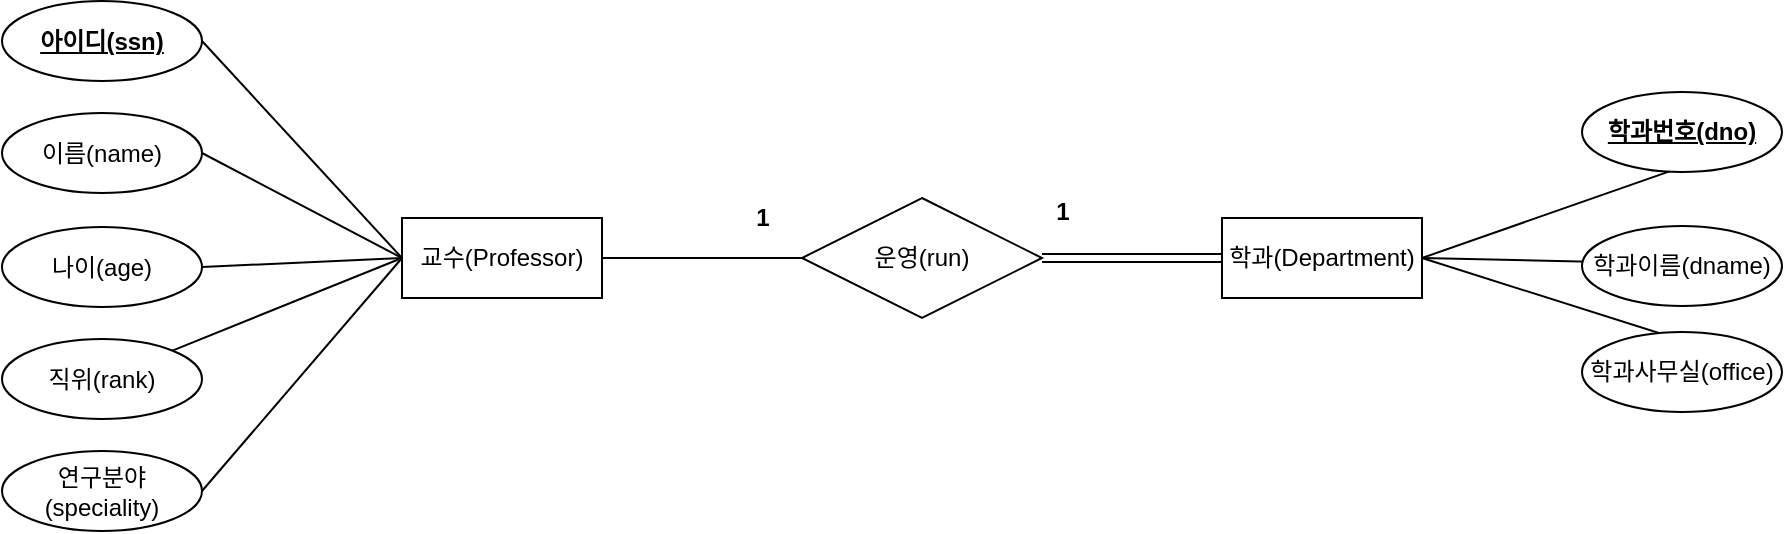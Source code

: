 <mxfile version="14.1.8" type="device" pages="7"><diagram id="jIqTXYzMemXwmeTKQYZN" name="운영"><mxGraphModel dx="1422" dy="822" grid="1" gridSize="10" guides="1" tooltips="1" connect="1" arrows="1" fold="1" page="1" pageScale="1" pageWidth="827" pageHeight="1169" math="0" shadow="0"><root><mxCell id="vpEkdR_EHHmdQiHZzXta-0"/><mxCell id="vpEkdR_EHHmdQiHZzXta-1" parent="vpEkdR_EHHmdQiHZzXta-0"/><mxCell id="XmtzjTOD_fKfEkpnjVY7-1" style="edgeStyle=orthogonalEdgeStyle;rounded=0;orthogonalLoop=1;jettySize=auto;html=1;exitX=1;exitY=0.5;exitDx=0;exitDy=0;entryX=0;entryY=0.5;entryDx=0;entryDy=0;endArrow=none;endFill=0;" parent="vpEkdR_EHHmdQiHZzXta-1" source="YTPyk1aWfpy0FivgWRIT-0" target="YTPyk1aWfpy0FivgWRIT-18" edge="1"><mxGeometry relative="1" as="geometry"/></mxCell><mxCell id="YTPyk1aWfpy0FivgWRIT-0" value="교수(Professor)" style="whiteSpace=wrap;html=1;align=center;" parent="vpEkdR_EHHmdQiHZzXta-1" vertex="1"><mxGeometry x="400" y="162" width="100" height="40" as="geometry"/></mxCell><mxCell id="YTPyk1aWfpy0FivgWRIT-1" value="학과(Department)" style="whiteSpace=wrap;html=1;align=center;" parent="vpEkdR_EHHmdQiHZzXta-1" vertex="1"><mxGeometry x="810" y="162" width="100" height="40" as="geometry"/></mxCell><mxCell id="YTPyk1aWfpy0FivgWRIT-2" style="rounded=0;orthogonalLoop=1;jettySize=auto;html=1;exitX=1;exitY=0.5;exitDx=0;exitDy=0;entryX=0;entryY=0.5;entryDx=0;entryDy=0;endArrow=none;endFill=0;" parent="vpEkdR_EHHmdQiHZzXta-1" source="YTPyk1aWfpy0FivgWRIT-3" target="YTPyk1aWfpy0FivgWRIT-0" edge="1"><mxGeometry relative="1" as="geometry"/></mxCell><mxCell id="YTPyk1aWfpy0FivgWRIT-3" value="아이디(ssn)" style="ellipse;whiteSpace=wrap;html=1;align=center;fontStyle=5" parent="vpEkdR_EHHmdQiHZzXta-1" vertex="1"><mxGeometry x="200" y="53.5" width="100" height="40" as="geometry"/></mxCell><mxCell id="YTPyk1aWfpy0FivgWRIT-4" style="rounded=0;orthogonalLoop=1;jettySize=auto;html=1;exitX=1;exitY=0.5;exitDx=0;exitDy=0;entryX=0;entryY=0.5;entryDx=0;entryDy=0;endArrow=none;endFill=0;" parent="vpEkdR_EHHmdQiHZzXta-1" source="YTPyk1aWfpy0FivgWRIT-5" target="YTPyk1aWfpy0FivgWRIT-0" edge="1"><mxGeometry relative="1" as="geometry"/></mxCell><mxCell id="YTPyk1aWfpy0FivgWRIT-5" value="나이(age)" style="ellipse;whiteSpace=wrap;html=1;align=center;" parent="vpEkdR_EHHmdQiHZzXta-1" vertex="1"><mxGeometry x="200" y="166.5" width="100" height="40" as="geometry"/></mxCell><mxCell id="YTPyk1aWfpy0FivgWRIT-6" style="rounded=0;orthogonalLoop=1;jettySize=auto;html=1;exitX=1;exitY=0.5;exitDx=0;exitDy=0;entryX=0;entryY=0.5;entryDx=0;entryDy=0;endArrow=none;endFill=0;" parent="vpEkdR_EHHmdQiHZzXta-1" source="YTPyk1aWfpy0FivgWRIT-7" target="YTPyk1aWfpy0FivgWRIT-0" edge="1"><mxGeometry relative="1" as="geometry"><mxPoint x="270" y="137" as="targetPoint"/></mxGeometry></mxCell><mxCell id="YTPyk1aWfpy0FivgWRIT-7" value="이름(name)" style="ellipse;whiteSpace=wrap;html=1;align=center;" parent="vpEkdR_EHHmdQiHZzXta-1" vertex="1"><mxGeometry x="200" y="109.5" width="100" height="40" as="geometry"/></mxCell><mxCell id="YTPyk1aWfpy0FivgWRIT-8" style="rounded=0;orthogonalLoop=1;jettySize=auto;html=1;entryX=0;entryY=0.5;entryDx=0;entryDy=0;endArrow=none;endFill=0;" parent="vpEkdR_EHHmdQiHZzXta-1" source="YTPyk1aWfpy0FivgWRIT-9" target="YTPyk1aWfpy0FivgWRIT-0" edge="1"><mxGeometry relative="1" as="geometry"/></mxCell><mxCell id="YTPyk1aWfpy0FivgWRIT-9" value="직위(rank)" style="ellipse;whiteSpace=wrap;html=1;align=center;" parent="vpEkdR_EHHmdQiHZzXta-1" vertex="1"><mxGeometry x="200" y="222.5" width="100" height="40" as="geometry"/></mxCell><mxCell id="YTPyk1aWfpy0FivgWRIT-10" style="edgeStyle=none;rounded=0;orthogonalLoop=1;jettySize=auto;html=1;exitX=1;exitY=0.5;exitDx=0;exitDy=0;entryX=0;entryY=0.5;entryDx=0;entryDy=0;endArrow=none;endFill=0;" parent="vpEkdR_EHHmdQiHZzXta-1" source="YTPyk1aWfpy0FivgWRIT-11" target="YTPyk1aWfpy0FivgWRIT-0" edge="1"><mxGeometry relative="1" as="geometry"/></mxCell><mxCell id="YTPyk1aWfpy0FivgWRIT-11" value="연구분야(speciality)" style="ellipse;whiteSpace=wrap;html=1;align=center;" parent="vpEkdR_EHHmdQiHZzXta-1" vertex="1"><mxGeometry x="200" y="278.5" width="100" height="40" as="geometry"/></mxCell><mxCell id="YTPyk1aWfpy0FivgWRIT-12" style="edgeStyle=none;rounded=0;orthogonalLoop=1;jettySize=auto;html=1;exitX=1;exitY=0.5;exitDx=0;exitDy=0;entryX=1;entryY=0.5;entryDx=0;entryDy=0;endArrow=none;endFill=0;" parent="vpEkdR_EHHmdQiHZzXta-1" source="YTPyk1aWfpy0FivgWRIT-13" target="YTPyk1aWfpy0FivgWRIT-1" edge="1"><mxGeometry relative="1" as="geometry"/></mxCell><mxCell id="YTPyk1aWfpy0FivgWRIT-13" value="학과번호(dno)" style="ellipse;whiteSpace=wrap;html=1;align=center;fontStyle=5" parent="vpEkdR_EHHmdQiHZzXta-1" vertex="1"><mxGeometry x="990" y="99" width="100" height="40" as="geometry"/></mxCell><mxCell id="YTPyk1aWfpy0FivgWRIT-14" style="edgeStyle=none;rounded=0;orthogonalLoop=1;jettySize=auto;html=1;exitX=1;exitY=0.5;exitDx=0;exitDy=0;entryX=1;entryY=0.5;entryDx=0;entryDy=0;endArrow=none;endFill=0;" parent="vpEkdR_EHHmdQiHZzXta-1" source="YTPyk1aWfpy0FivgWRIT-15" target="YTPyk1aWfpy0FivgWRIT-1" edge="1"><mxGeometry relative="1" as="geometry"/></mxCell><mxCell id="YTPyk1aWfpy0FivgWRIT-15" value="학과이름(dname)" style="ellipse;whiteSpace=wrap;html=1;align=center;" parent="vpEkdR_EHHmdQiHZzXta-1" vertex="1"><mxGeometry x="990" y="166" width="100" height="40" as="geometry"/></mxCell><mxCell id="YTPyk1aWfpy0FivgWRIT-16" style="edgeStyle=none;rounded=0;orthogonalLoop=1;jettySize=auto;html=1;exitX=1;exitY=0.5;exitDx=0;exitDy=0;entryX=1;entryY=0.5;entryDx=0;entryDy=0;endArrow=none;endFill=0;" parent="vpEkdR_EHHmdQiHZzXta-1" source="YTPyk1aWfpy0FivgWRIT-17" target="YTPyk1aWfpy0FivgWRIT-1" edge="1"><mxGeometry relative="1" as="geometry"/></mxCell><mxCell id="YTPyk1aWfpy0FivgWRIT-17" value="학과사무실(office)" style="ellipse;whiteSpace=wrap;html=1;align=center;" parent="vpEkdR_EHHmdQiHZzXta-1" vertex="1"><mxGeometry x="990" y="219" width="100" height="40" as="geometry"/></mxCell><mxCell id="XmtzjTOD_fKfEkpnjVY7-2" style="edgeStyle=orthogonalEdgeStyle;rounded=0;orthogonalLoop=1;jettySize=auto;html=1;exitX=1;exitY=0.5;exitDx=0;exitDy=0;entryX=0;entryY=0.5;entryDx=0;entryDy=0;endArrow=none;endFill=0;shape=link;" parent="vpEkdR_EHHmdQiHZzXta-1" source="YTPyk1aWfpy0FivgWRIT-18" target="YTPyk1aWfpy0FivgWRIT-1" edge="1"><mxGeometry relative="1" as="geometry"/></mxCell><mxCell id="YTPyk1aWfpy0FivgWRIT-18" value="운영(run)" style="shape=rhombus;perimeter=rhombusPerimeter;whiteSpace=wrap;html=1;align=center;" parent="vpEkdR_EHHmdQiHZzXta-1" vertex="1"><mxGeometry x="600" y="152" width="120" height="60" as="geometry"/></mxCell><mxCell id="XmtzjTOD_fKfEkpnjVY7-3" value="1" style="text;html=1;align=center;verticalAlign=middle;resizable=0;points=[];autosize=1;fontStyle=1" parent="vpEkdR_EHHmdQiHZzXta-1" vertex="1"><mxGeometry x="570" y="152" width="20" height="20" as="geometry"/></mxCell><mxCell id="XmtzjTOD_fKfEkpnjVY7-4" value="1" style="text;html=1;align=center;verticalAlign=middle;resizable=0;points=[];autosize=1;fontStyle=1" parent="vpEkdR_EHHmdQiHZzXta-1" vertex="1"><mxGeometry x="720" y="149" width="20" height="20" as="geometry"/></mxCell></root></mxGraphModel></diagram><diagram id="1yewmnswgK_A0_VnKqF5" name="근무"><mxGraphModel dx="1422" dy="822" grid="1" gridSize="10" guides="1" tooltips="1" connect="1" arrows="1" fold="1" page="1" pageScale="1" pageWidth="827" pageHeight="1169" math="0" shadow="0"><root><mxCell id="Dh1U-h6_hhEA9auBTu1l-0"/><mxCell id="Dh1U-h6_hhEA9auBTu1l-1" parent="Dh1U-h6_hhEA9auBTu1l-0"/><mxCell id="n26JupzBcUUvb6HvG1Mj-0" style="edgeStyle=orthogonalEdgeStyle;rounded=0;orthogonalLoop=1;jettySize=auto;html=1;exitX=1;exitY=0.5;exitDx=0;exitDy=0;entryX=0;entryY=0.5;entryDx=0;entryDy=0;endArrow=none;endFill=0;shape=link;" parent="Dh1U-h6_hhEA9auBTu1l-1" source="n26JupzBcUUvb6HvG1Mj-1" target="n26JupzBcUUvb6HvG1Mj-20" edge="1"><mxGeometry relative="1" as="geometry"/></mxCell><mxCell id="n26JupzBcUUvb6HvG1Mj-1" value="교수(Professor)" style="whiteSpace=wrap;html=1;align=center;" parent="Dh1U-h6_hhEA9auBTu1l-1" vertex="1"><mxGeometry x="400" y="162" width="100" height="40" as="geometry"/></mxCell><mxCell id="n26JupzBcUUvb6HvG1Mj-2" value="학과(Department)" style="whiteSpace=wrap;html=1;align=center;" parent="Dh1U-h6_hhEA9auBTu1l-1" vertex="1"><mxGeometry x="810" y="162" width="100" height="40" as="geometry"/></mxCell><mxCell id="n26JupzBcUUvb6HvG1Mj-3" style="rounded=0;orthogonalLoop=1;jettySize=auto;html=1;exitX=1;exitY=0.5;exitDx=0;exitDy=0;entryX=0;entryY=0.5;entryDx=0;entryDy=0;endArrow=none;endFill=0;" parent="Dh1U-h6_hhEA9auBTu1l-1" source="n26JupzBcUUvb6HvG1Mj-4" target="n26JupzBcUUvb6HvG1Mj-1" edge="1"><mxGeometry relative="1" as="geometry"/></mxCell><mxCell id="n26JupzBcUUvb6HvG1Mj-4" value="아이디(ssn)" style="ellipse;whiteSpace=wrap;html=1;align=center;fontStyle=5" parent="Dh1U-h6_hhEA9auBTu1l-1" vertex="1"><mxGeometry x="200" y="53.5" width="100" height="40" as="geometry"/></mxCell><mxCell id="n26JupzBcUUvb6HvG1Mj-5" style="rounded=0;orthogonalLoop=1;jettySize=auto;html=1;exitX=1;exitY=0.5;exitDx=0;exitDy=0;entryX=0;entryY=0.5;entryDx=0;entryDy=0;endArrow=none;endFill=0;" parent="Dh1U-h6_hhEA9auBTu1l-1" source="n26JupzBcUUvb6HvG1Mj-6" target="n26JupzBcUUvb6HvG1Mj-1" edge="1"><mxGeometry relative="1" as="geometry"/></mxCell><mxCell id="n26JupzBcUUvb6HvG1Mj-6" value="나이(age)" style="ellipse;whiteSpace=wrap;html=1;align=center;" parent="Dh1U-h6_hhEA9auBTu1l-1" vertex="1"><mxGeometry x="200" y="166.5" width="100" height="40" as="geometry"/></mxCell><mxCell id="n26JupzBcUUvb6HvG1Mj-7" style="rounded=0;orthogonalLoop=1;jettySize=auto;html=1;exitX=1;exitY=0.5;exitDx=0;exitDy=0;entryX=0;entryY=0.5;entryDx=0;entryDy=0;endArrow=none;endFill=0;" parent="Dh1U-h6_hhEA9auBTu1l-1" source="n26JupzBcUUvb6HvG1Mj-8" target="n26JupzBcUUvb6HvG1Mj-1" edge="1"><mxGeometry relative="1" as="geometry"><mxPoint x="270" y="137" as="targetPoint"/></mxGeometry></mxCell><mxCell id="n26JupzBcUUvb6HvG1Mj-8" value="이름(name)" style="ellipse;whiteSpace=wrap;html=1;align=center;" parent="Dh1U-h6_hhEA9auBTu1l-1" vertex="1"><mxGeometry x="200" y="109.5" width="100" height="40" as="geometry"/></mxCell><mxCell id="n26JupzBcUUvb6HvG1Mj-9" style="rounded=0;orthogonalLoop=1;jettySize=auto;html=1;entryX=0;entryY=0.5;entryDx=0;entryDy=0;endArrow=none;endFill=0;" parent="Dh1U-h6_hhEA9auBTu1l-1" source="n26JupzBcUUvb6HvG1Mj-10" target="n26JupzBcUUvb6HvG1Mj-1" edge="1"><mxGeometry relative="1" as="geometry"/></mxCell><mxCell id="n26JupzBcUUvb6HvG1Mj-10" value="직위(rank)" style="ellipse;whiteSpace=wrap;html=1;align=center;" parent="Dh1U-h6_hhEA9auBTu1l-1" vertex="1"><mxGeometry x="200" y="222.5" width="100" height="40" as="geometry"/></mxCell><mxCell id="n26JupzBcUUvb6HvG1Mj-11" style="edgeStyle=none;rounded=0;orthogonalLoop=1;jettySize=auto;html=1;exitX=1;exitY=0.5;exitDx=0;exitDy=0;entryX=0;entryY=0.5;entryDx=0;entryDy=0;endArrow=none;endFill=0;" parent="Dh1U-h6_hhEA9auBTu1l-1" source="n26JupzBcUUvb6HvG1Mj-12" target="n26JupzBcUUvb6HvG1Mj-1" edge="1"><mxGeometry relative="1" as="geometry"/></mxCell><mxCell id="n26JupzBcUUvb6HvG1Mj-12" value="연구분야(speciality)" style="ellipse;whiteSpace=wrap;html=1;align=center;" parent="Dh1U-h6_hhEA9auBTu1l-1" vertex="1"><mxGeometry x="200" y="278.5" width="100" height="40" as="geometry"/></mxCell><mxCell id="n26JupzBcUUvb6HvG1Mj-13" style="edgeStyle=none;rounded=0;orthogonalLoop=1;jettySize=auto;html=1;exitX=1;exitY=0.5;exitDx=0;exitDy=0;entryX=1;entryY=0.5;entryDx=0;entryDy=0;endArrow=none;endFill=0;" parent="Dh1U-h6_hhEA9auBTu1l-1" source="n26JupzBcUUvb6HvG1Mj-14" target="n26JupzBcUUvb6HvG1Mj-2" edge="1"><mxGeometry relative="1" as="geometry"/></mxCell><mxCell id="n26JupzBcUUvb6HvG1Mj-14" value="학과번호(dno)" style="ellipse;whiteSpace=wrap;html=1;align=center;fontStyle=5" parent="Dh1U-h6_hhEA9auBTu1l-1" vertex="1"><mxGeometry x="990" y="99" width="100" height="40" as="geometry"/></mxCell><mxCell id="n26JupzBcUUvb6HvG1Mj-15" style="edgeStyle=none;rounded=0;orthogonalLoop=1;jettySize=auto;html=1;exitX=1;exitY=0.5;exitDx=0;exitDy=0;entryX=1;entryY=0.5;entryDx=0;entryDy=0;endArrow=none;endFill=0;" parent="Dh1U-h6_hhEA9auBTu1l-1" source="n26JupzBcUUvb6HvG1Mj-16" target="n26JupzBcUUvb6HvG1Mj-2" edge="1"><mxGeometry relative="1" as="geometry"/></mxCell><mxCell id="n26JupzBcUUvb6HvG1Mj-16" value="학과이름(dname)" style="ellipse;whiteSpace=wrap;html=1;align=center;" parent="Dh1U-h6_hhEA9auBTu1l-1" vertex="1"><mxGeometry x="990" y="166" width="100" height="40" as="geometry"/></mxCell><mxCell id="n26JupzBcUUvb6HvG1Mj-17" style="edgeStyle=none;rounded=0;orthogonalLoop=1;jettySize=auto;html=1;exitX=1;exitY=0.5;exitDx=0;exitDy=0;entryX=1;entryY=0.5;entryDx=0;entryDy=0;endArrow=none;endFill=0;" parent="Dh1U-h6_hhEA9auBTu1l-1" source="n26JupzBcUUvb6HvG1Mj-18" target="n26JupzBcUUvb6HvG1Mj-2" edge="1"><mxGeometry relative="1" as="geometry"/></mxCell><mxCell id="n26JupzBcUUvb6HvG1Mj-18" value="학과사무실(office)" style="ellipse;whiteSpace=wrap;html=1;align=center;" parent="Dh1U-h6_hhEA9auBTu1l-1" vertex="1"><mxGeometry x="990" y="219" width="100" height="40" as="geometry"/></mxCell><mxCell id="n26JupzBcUUvb6HvG1Mj-19" style="edgeStyle=orthogonalEdgeStyle;rounded=0;orthogonalLoop=1;jettySize=auto;html=1;exitX=1;exitY=0.5;exitDx=0;exitDy=0;entryX=0;entryY=0.5;entryDx=0;entryDy=0;endArrow=none;endFill=0;shape=link;" parent="Dh1U-h6_hhEA9auBTu1l-1" source="n26JupzBcUUvb6HvG1Mj-20" target="n26JupzBcUUvb6HvG1Mj-2" edge="1"><mxGeometry relative="1" as="geometry"/></mxCell><mxCell id="n26JupzBcUUvb6HvG1Mj-24" style="edgeStyle=orthogonalEdgeStyle;rounded=0;orthogonalLoop=1;jettySize=auto;html=1;exitX=0.5;exitY=1;exitDx=0;exitDy=0;entryX=0.5;entryY=0;entryDx=0;entryDy=0;endArrow=none;endFill=0;" parent="Dh1U-h6_hhEA9auBTu1l-1" source="n26JupzBcUUvb6HvG1Mj-20" target="n26JupzBcUUvb6HvG1Mj-23" edge="1"><mxGeometry relative="1" as="geometry"/></mxCell><mxCell id="n26JupzBcUUvb6HvG1Mj-20" value="근무(work-dept)" style="shape=rhombus;perimeter=rhombusPerimeter;whiteSpace=wrap;html=1;align=center;" parent="Dh1U-h6_hhEA9auBTu1l-1" vertex="1"><mxGeometry x="600" y="152" width="120" height="60" as="geometry"/></mxCell><mxCell id="n26JupzBcUUvb6HvG1Mj-21" value="N" style="text;html=1;align=center;verticalAlign=middle;resizable=0;points=[];autosize=1;fontStyle=1" parent="Dh1U-h6_hhEA9auBTu1l-1" vertex="1"><mxGeometry x="570" y="152" width="20" height="20" as="geometry"/></mxCell><mxCell id="n26JupzBcUUvb6HvG1Mj-22" value="M" style="text;html=1;align=center;verticalAlign=middle;resizable=0;points=[];autosize=1;fontStyle=1" parent="Dh1U-h6_hhEA9auBTu1l-1" vertex="1"><mxGeometry x="715" y="149" width="30" height="20" as="geometry"/></mxCell><mxCell id="n26JupzBcUUvb6HvG1Mj-23" value="참여백분률(pct_time)" style="ellipse;whiteSpace=wrap;html=1;align=center;" parent="Dh1U-h6_hhEA9auBTu1l-1" vertex="1"><mxGeometry x="610" y="278.5" width="100" height="40" as="geometry"/></mxCell><mxCell id="6voAX5s96sDWwoFfXya_-0" style="edgeStyle=orthogonalEdgeStyle;rounded=0;orthogonalLoop=1;jettySize=auto;html=1;exitX=0.5;exitY=0;exitDx=0;exitDy=0;entryX=0;entryY=0.5;entryDx=0;entryDy=0;endArrow=none;endFill=0;" parent="Dh1U-h6_hhEA9auBTu1l-1" source="n26JupzBcUUvb6HvG1Mj-1" target="6voAX5s96sDWwoFfXya_-2" edge="1"><mxGeometry relative="1" as="geometry"><mxPoint x="505" y="79.5" as="sourcePoint"/></mxGeometry></mxCell><mxCell id="6voAX5s96sDWwoFfXya_-1" style="edgeStyle=orthogonalEdgeStyle;rounded=0;orthogonalLoop=1;jettySize=auto;html=1;exitX=1;exitY=0.5;exitDx=0;exitDy=0;entryX=0.5;entryY=0;entryDx=0;entryDy=0;endArrow=none;endFill=0;shape=link;" parent="Dh1U-h6_hhEA9auBTu1l-1" source="6voAX5s96sDWwoFfXya_-2" target="n26JupzBcUUvb6HvG1Mj-2" edge="1"><mxGeometry relative="1" as="geometry"><mxPoint x="815" y="79.5" as="targetPoint"/></mxGeometry></mxCell><mxCell id="6voAX5s96sDWwoFfXya_-2" value="운영(run)" style="shape=rhombus;perimeter=rhombusPerimeter;whiteSpace=wrap;html=1;align=center;" parent="Dh1U-h6_hhEA9auBTu1l-1" vertex="1"><mxGeometry x="605" y="49.5" width="120" height="60" as="geometry"/></mxCell><mxCell id="6voAX5s96sDWwoFfXya_-3" value="1" style="text;html=1;align=center;verticalAlign=middle;resizable=0;points=[];autosize=1;fontStyle=1" parent="Dh1U-h6_hhEA9auBTu1l-1" vertex="1"><mxGeometry x="575" y="49.5" width="20" height="20" as="geometry"/></mxCell><mxCell id="6voAX5s96sDWwoFfXya_-4" value="1" style="text;html=1;align=center;verticalAlign=middle;resizable=0;points=[];autosize=1;fontStyle=1" parent="Dh1U-h6_hhEA9auBTu1l-1" vertex="1"><mxGeometry x="725" y="46.5" width="20" height="20" as="geometry"/></mxCell></root></mxGraphModel></diagram><diagram id="uJGmOGCZWeNIXgulM2vb" name="전공학과"><mxGraphModel dx="1422" dy="822" grid="1" gridSize="10" guides="1" tooltips="1" connect="1" arrows="1" fold="1" page="1" pageScale="1" pageWidth="827" pageHeight="1169" math="0" shadow="0"><root><mxCell id="tBhXNRU6baJ6qNYxRl8B-0"/><mxCell id="tBhXNRU6baJ6qNYxRl8B-1" parent="tBhXNRU6baJ6qNYxRl8B-0"/><mxCell id="8ZyS111HhMQV5PV7p2pJ-8" style="edgeStyle=orthogonalEdgeStyle;shape=link;rounded=0;orthogonalLoop=1;jettySize=auto;html=1;exitX=1;exitY=0.5;exitDx=0;exitDy=0;entryX=0;entryY=0.5;entryDx=0;entryDy=0;endArrow=none;endFill=0;" parent="tBhXNRU6baJ6qNYxRl8B-1" source="_b-mEmXBNcrY_4LnqG3X-0" target="8ZyS111HhMQV5PV7p2pJ-7" edge="1"><mxGeometry relative="1" as="geometry"/></mxCell><mxCell id="_b-mEmXBNcrY_4LnqG3X-0" value="대학원생(Graduate)" style="whiteSpace=wrap;html=1;align=center;" parent="tBhXNRU6baJ6qNYxRl8B-1" vertex="1"><mxGeometry x="390" y="340" width="100" height="40" as="geometry"/></mxCell><mxCell id="_b-mEmXBNcrY_4LnqG3X-1" style="edgeStyle=none;rounded=0;orthogonalLoop=1;jettySize=auto;html=1;exitX=1;exitY=0.5;exitDx=0;exitDy=0;entryX=0;entryY=0.5;entryDx=0;entryDy=0;endArrow=none;endFill=0;" parent="tBhXNRU6baJ6qNYxRl8B-1" source="_b-mEmXBNcrY_4LnqG3X-6" target="_b-mEmXBNcrY_4LnqG3X-0" edge="1"><mxGeometry relative="1" as="geometry"/></mxCell><mxCell id="_b-mEmXBNcrY_4LnqG3X-2" style="edgeStyle=none;rounded=0;orthogonalLoop=1;jettySize=auto;html=1;exitX=1;exitY=0.5;exitDx=0;exitDy=0;endArrow=none;endFill=0;entryX=0;entryY=0.5;entryDx=0;entryDy=0;" parent="tBhXNRU6baJ6qNYxRl8B-1" source="_b-mEmXBNcrY_4LnqG3X-7" target="_b-mEmXBNcrY_4LnqG3X-0" edge="1"><mxGeometry relative="1" as="geometry"><mxPoint x="370" y="350" as="targetPoint"/></mxGeometry></mxCell><mxCell id="_b-mEmXBNcrY_4LnqG3X-3" style="edgeStyle=none;rounded=0;orthogonalLoop=1;jettySize=auto;html=1;exitX=1;exitY=0.5;exitDx=0;exitDy=0;endArrow=none;endFill=0;entryX=0;entryY=0.5;entryDx=0;entryDy=0;" parent="tBhXNRU6baJ6qNYxRl8B-1" source="_b-mEmXBNcrY_4LnqG3X-8" target="_b-mEmXBNcrY_4LnqG3X-0" edge="1"><mxGeometry relative="1" as="geometry"><mxPoint x="350" y="390" as="targetPoint"/></mxGeometry></mxCell><mxCell id="_b-mEmXBNcrY_4LnqG3X-4" style="edgeStyle=none;rounded=0;orthogonalLoop=1;jettySize=auto;html=1;exitX=1;exitY=0.5;exitDx=0;exitDy=0;entryX=0;entryY=0.5;entryDx=0;entryDy=0;endArrow=none;endFill=0;" parent="tBhXNRU6baJ6qNYxRl8B-1" source="_b-mEmXBNcrY_4LnqG3X-9" target="_b-mEmXBNcrY_4LnqG3X-0" edge="1"><mxGeometry relative="1" as="geometry"/></mxCell><mxCell id="_b-mEmXBNcrY_4LnqG3X-5" style="edgeStyle=none;rounded=0;orthogonalLoop=1;jettySize=auto;html=1;exitX=0.5;exitY=0;exitDx=0;exitDy=0;endArrow=none;endFill=0;" parent="tBhXNRU6baJ6qNYxRl8B-1" source="_b-mEmXBNcrY_4LnqG3X-0" target="_b-mEmXBNcrY_4LnqG3X-0" edge="1"><mxGeometry relative="1" as="geometry"/></mxCell><mxCell id="_b-mEmXBNcrY_4LnqG3X-6" value="아이디(ssn)" style="ellipse;whiteSpace=wrap;html=1;align=center;flipH=1;flipV=1;fontStyle=5" parent="tBhXNRU6baJ6qNYxRl8B-1" vertex="1"><mxGeometry x="160" y="240" width="130" height="40" as="geometry"/></mxCell><mxCell id="_b-mEmXBNcrY_4LnqG3X-7" value="이름(name)" style="ellipse;whiteSpace=wrap;html=1;align=center;flipH=1;flipV=1;" parent="tBhXNRU6baJ6qNYxRl8B-1" vertex="1"><mxGeometry x="160" y="315" width="140" height="40" as="geometry"/></mxCell><mxCell id="_b-mEmXBNcrY_4LnqG3X-8" value="나이(age)" style="ellipse;whiteSpace=wrap;html=1;align=center;flipH=1;flipV=1;" parent="tBhXNRU6baJ6qNYxRl8B-1" vertex="1"><mxGeometry x="160" y="390" width="140" height="40" as="geometry"/></mxCell><mxCell id="_b-mEmXBNcrY_4LnqG3X-9" value="학위과정&lt;br&gt;(deg_prog, 석사/박사)" style="ellipse;whiteSpace=wrap;html=1;align=center;flipH=1;flipV=1;" parent="tBhXNRU6baJ6qNYxRl8B-1" vertex="1"><mxGeometry x="160" y="460" width="130" height="50" as="geometry"/></mxCell><mxCell id="8ZyS111HhMQV5PV7p2pJ-0" value="학과(Department)" style="whiteSpace=wrap;html=1;align=center;" parent="tBhXNRU6baJ6qNYxRl8B-1" vertex="1"><mxGeometry x="730" y="340" width="100" height="40" as="geometry"/></mxCell><mxCell id="8ZyS111HhMQV5PV7p2pJ-1" style="edgeStyle=none;rounded=0;orthogonalLoop=1;jettySize=auto;html=1;exitX=1;exitY=0.5;exitDx=0;exitDy=0;entryX=1;entryY=0.5;entryDx=0;entryDy=0;endArrow=none;endFill=0;" parent="tBhXNRU6baJ6qNYxRl8B-1" source="8ZyS111HhMQV5PV7p2pJ-2" target="8ZyS111HhMQV5PV7p2pJ-0" edge="1"><mxGeometry relative="1" as="geometry"/></mxCell><mxCell id="8ZyS111HhMQV5PV7p2pJ-2" value="학과번호(dno)" style="ellipse;whiteSpace=wrap;html=1;align=center;fontStyle=5" parent="tBhXNRU6baJ6qNYxRl8B-1" vertex="1"><mxGeometry x="933" y="273" width="100" height="40" as="geometry"/></mxCell><mxCell id="8ZyS111HhMQV5PV7p2pJ-3" style="edgeStyle=none;rounded=0;orthogonalLoop=1;jettySize=auto;html=1;exitX=1;exitY=0.5;exitDx=0;exitDy=0;entryX=1;entryY=0.5;entryDx=0;entryDy=0;endArrow=none;endFill=0;" parent="tBhXNRU6baJ6qNYxRl8B-1" source="8ZyS111HhMQV5PV7p2pJ-4" target="8ZyS111HhMQV5PV7p2pJ-0" edge="1"><mxGeometry relative="1" as="geometry"/></mxCell><mxCell id="8ZyS111HhMQV5PV7p2pJ-4" value="학과이름(dname)" style="ellipse;whiteSpace=wrap;html=1;align=center;" parent="tBhXNRU6baJ6qNYxRl8B-1" vertex="1"><mxGeometry x="933" y="340" width="100" height="40" as="geometry"/></mxCell><mxCell id="8ZyS111HhMQV5PV7p2pJ-5" style="edgeStyle=none;rounded=0;orthogonalLoop=1;jettySize=auto;html=1;exitX=1;exitY=0.5;exitDx=0;exitDy=0;entryX=1;entryY=0.5;entryDx=0;entryDy=0;endArrow=none;endFill=0;" parent="tBhXNRU6baJ6qNYxRl8B-1" source="8ZyS111HhMQV5PV7p2pJ-6" target="8ZyS111HhMQV5PV7p2pJ-0" edge="1"><mxGeometry relative="1" as="geometry"/></mxCell><mxCell id="8ZyS111HhMQV5PV7p2pJ-6" value="학과사무실(office)" style="ellipse;whiteSpace=wrap;html=1;align=center;" parent="tBhXNRU6baJ6qNYxRl8B-1" vertex="1"><mxGeometry x="933" y="393" width="100" height="40" as="geometry"/></mxCell><mxCell id="8ZyS111HhMQV5PV7p2pJ-9" style="edgeStyle=orthogonalEdgeStyle;rounded=0;orthogonalLoop=1;jettySize=auto;html=1;exitX=1;exitY=0.5;exitDx=0;exitDy=0;entryX=0;entryY=0.5;entryDx=0;entryDy=0;endArrow=none;endFill=0;" parent="tBhXNRU6baJ6qNYxRl8B-1" source="8ZyS111HhMQV5PV7p2pJ-7" target="8ZyS111HhMQV5PV7p2pJ-0" edge="1"><mxGeometry relative="1" as="geometry"/></mxCell><mxCell id="8ZyS111HhMQV5PV7p2pJ-7" value="전공학과(major)" style="shape=rhombus;perimeter=rhombusPerimeter;whiteSpace=wrap;html=1;align=center;" parent="tBhXNRU6baJ6qNYxRl8B-1" vertex="1"><mxGeometry x="550" y="330" width="120" height="60" as="geometry"/></mxCell><mxCell id="8ZyS111HhMQV5PV7p2pJ-10" value="N" style="text;html=1;align=center;verticalAlign=middle;resizable=0;points=[];autosize=1;fontStyle=1" parent="tBhXNRU6baJ6qNYxRl8B-1" vertex="1"><mxGeometry x="530" y="330" width="20" height="20" as="geometry"/></mxCell><mxCell id="8ZyS111HhMQV5PV7p2pJ-11" value="1" style="text;html=1;align=center;verticalAlign=middle;resizable=0;points=[];autosize=1;fontStyle=1" parent="tBhXNRU6baJ6qNYxRl8B-1" vertex="1"><mxGeometry x="670" y="330" width="20" height="20" as="geometry"/></mxCell></root></mxGraphModel></diagram><diagram id="e3zXy1NzlerzxGlsMKws" name="관리"><mxGraphModel dx="1422" dy="822" grid="1" gridSize="10" guides="1" tooltips="1" connect="1" arrows="1" fold="1" page="1" pageScale="1" pageWidth="827" pageHeight="1169" math="0" shadow="0"><root><mxCell id="LAnGyUmc4Vilk4yuUQAm-0"/><mxCell id="LAnGyUmc4Vilk4yuUQAm-1" parent="LAnGyUmc4Vilk4yuUQAm-0"/><mxCell id="yK5Ax5ujafQtQ2PKj89W-0" style="edgeStyle=orthogonalEdgeStyle;rounded=0;orthogonalLoop=1;jettySize=auto;html=1;exitX=1;exitY=0.5;exitDx=0;exitDy=0;entryX=0;entryY=0.5;entryDx=0;entryDy=0;endArrow=none;endFill=0;" parent="LAnGyUmc4Vilk4yuUQAm-1" source="yK5Ax5ujafQtQ2PKj89W-1" target="yK5Ax5ujafQtQ2PKj89W-14" edge="1"><mxGeometry relative="1" as="geometry"/></mxCell><mxCell id="yK5Ax5ujafQtQ2PKj89W-1" value="교수(Professor)" style="whiteSpace=wrap;html=1;align=center;" parent="LAnGyUmc4Vilk4yuUQAm-1" vertex="1"><mxGeometry x="420" y="162" width="100" height="40" as="geometry"/></mxCell><mxCell id="yK5Ax5ujafQtQ2PKj89W-3" style="rounded=0;orthogonalLoop=1;jettySize=auto;html=1;exitX=1;exitY=0.5;exitDx=0;exitDy=0;entryX=0;entryY=0.5;entryDx=0;entryDy=0;endArrow=none;endFill=0;" parent="LAnGyUmc4Vilk4yuUQAm-1" source="yK5Ax5ujafQtQ2PKj89W-4" target="yK5Ax5ujafQtQ2PKj89W-1" edge="1"><mxGeometry relative="1" as="geometry"/></mxCell><mxCell id="yK5Ax5ujafQtQ2PKj89W-4" value="아이디(ssn)" style="ellipse;whiteSpace=wrap;html=1;align=center;fontStyle=5" parent="LAnGyUmc4Vilk4yuUQAm-1" vertex="1"><mxGeometry x="220" y="53.5" width="100" height="40" as="geometry"/></mxCell><mxCell id="yK5Ax5ujafQtQ2PKj89W-5" style="rounded=0;orthogonalLoop=1;jettySize=auto;html=1;exitX=1;exitY=0.5;exitDx=0;exitDy=0;entryX=0;entryY=0.5;entryDx=0;entryDy=0;endArrow=none;endFill=0;" parent="LAnGyUmc4Vilk4yuUQAm-1" source="yK5Ax5ujafQtQ2PKj89W-6" target="yK5Ax5ujafQtQ2PKj89W-1" edge="1"><mxGeometry relative="1" as="geometry"/></mxCell><mxCell id="yK5Ax5ujafQtQ2PKj89W-6" value="나이(age)" style="ellipse;whiteSpace=wrap;html=1;align=center;" parent="LAnGyUmc4Vilk4yuUQAm-1" vertex="1"><mxGeometry x="220" y="166.5" width="100" height="40" as="geometry"/></mxCell><mxCell id="yK5Ax5ujafQtQ2PKj89W-7" style="rounded=0;orthogonalLoop=1;jettySize=auto;html=1;exitX=1;exitY=0.5;exitDx=0;exitDy=0;entryX=0;entryY=0.5;entryDx=0;entryDy=0;endArrow=none;endFill=0;" parent="LAnGyUmc4Vilk4yuUQAm-1" source="yK5Ax5ujafQtQ2PKj89W-8" target="yK5Ax5ujafQtQ2PKj89W-1" edge="1"><mxGeometry relative="1" as="geometry"><mxPoint x="290" y="137" as="targetPoint"/></mxGeometry></mxCell><mxCell id="yK5Ax5ujafQtQ2PKj89W-8" value="이름(name)" style="ellipse;whiteSpace=wrap;html=1;align=center;" parent="LAnGyUmc4Vilk4yuUQAm-1" vertex="1"><mxGeometry x="220" y="109.5" width="100" height="40" as="geometry"/></mxCell><mxCell id="yK5Ax5ujafQtQ2PKj89W-9" style="rounded=0;orthogonalLoop=1;jettySize=auto;html=1;entryX=0;entryY=0.5;entryDx=0;entryDy=0;endArrow=none;endFill=0;" parent="LAnGyUmc4Vilk4yuUQAm-1" source="yK5Ax5ujafQtQ2PKj89W-10" target="yK5Ax5ujafQtQ2PKj89W-1" edge="1"><mxGeometry relative="1" as="geometry"/></mxCell><mxCell id="yK5Ax5ujafQtQ2PKj89W-10" value="직위(rank)" style="ellipse;whiteSpace=wrap;html=1;align=center;" parent="LAnGyUmc4Vilk4yuUQAm-1" vertex="1"><mxGeometry x="220" y="222.5" width="100" height="40" as="geometry"/></mxCell><mxCell id="yK5Ax5ujafQtQ2PKj89W-11" style="edgeStyle=none;rounded=0;orthogonalLoop=1;jettySize=auto;html=1;exitX=1;exitY=0.5;exitDx=0;exitDy=0;entryX=0;entryY=0.5;entryDx=0;entryDy=0;endArrow=none;endFill=0;" parent="LAnGyUmc4Vilk4yuUQAm-1" source="yK5Ax5ujafQtQ2PKj89W-12" target="yK5Ax5ujafQtQ2PKj89W-1" edge="1"><mxGeometry relative="1" as="geometry"/></mxCell><mxCell id="yK5Ax5ujafQtQ2PKj89W-12" value="연구분야(speciality)" style="ellipse;whiteSpace=wrap;html=1;align=center;" parent="LAnGyUmc4Vilk4yuUQAm-1" vertex="1"><mxGeometry x="220" y="278.5" width="100" height="40" as="geometry"/></mxCell><mxCell id="yK5Ax5ujafQtQ2PKj89W-13" style="edgeStyle=orthogonalEdgeStyle;rounded=0;orthogonalLoop=1;jettySize=auto;html=1;exitX=1;exitY=0.5;exitDx=0;exitDy=0;entryX=0;entryY=0.5;entryDx=0;entryDy=0;endArrow=none;endFill=0;shape=link;" parent="LAnGyUmc4Vilk4yuUQAm-1" source="yK5Ax5ujafQtQ2PKj89W-14" target="oSE9KGGjCS-91RPXETsC-0" edge="1"><mxGeometry relative="1" as="geometry"><mxPoint x="810" y="182" as="targetPoint"/></mxGeometry></mxCell><mxCell id="yK5Ax5ujafQtQ2PKj89W-14" value="관리(manage)" style="shape=rhombus;perimeter=rhombusPerimeter;whiteSpace=wrap;html=1;align=center;" parent="LAnGyUmc4Vilk4yuUQAm-1" vertex="1"><mxGeometry x="600" y="152" width="120" height="60" as="geometry"/></mxCell><mxCell id="yK5Ax5ujafQtQ2PKj89W-15" value="1" style="text;html=1;align=center;verticalAlign=middle;resizable=0;points=[];autosize=1;fontStyle=1" parent="LAnGyUmc4Vilk4yuUQAm-1" vertex="1"><mxGeometry x="570" y="154.5" width="20" height="20" as="geometry"/></mxCell><mxCell id="yK5Ax5ujafQtQ2PKj89W-16" value="N" style="text;html=1;align=center;verticalAlign=middle;resizable=0;points=[];autosize=1;fontStyle=1" parent="LAnGyUmc4Vilk4yuUQAm-1" vertex="1"><mxGeometry x="720" y="149" width="20" height="20" as="geometry"/></mxCell><mxCell id="oSE9KGGjCS-91RPXETsC-0" value="과제(Project)" style="whiteSpace=wrap;html=1;align=center;" parent="LAnGyUmc4Vilk4yuUQAm-1" vertex="1"><mxGeometry x="810" y="162" width="100" height="40" as="geometry"/></mxCell><mxCell id="oSE9KGGjCS-91RPXETsC-1" style="edgeStyle=none;rounded=0;orthogonalLoop=1;jettySize=auto;html=1;exitX=1;exitY=0.5;exitDx=0;exitDy=0;entryX=1;entryY=0.5;entryDx=0;entryDy=0;endArrow=none;endFill=0;" parent="LAnGyUmc4Vilk4yuUQAm-1" source="oSE9KGGjCS-91RPXETsC-2" target="oSE9KGGjCS-91RPXETsC-0" edge="1"><mxGeometry relative="1" as="geometry"/></mxCell><mxCell id="oSE9KGGjCS-91RPXETsC-2" value="과제번호(pid)" style="ellipse;whiteSpace=wrap;html=1;align=center;flipV=1;fontStyle=5" parent="LAnGyUmc4Vilk4yuUQAm-1" vertex="1"><mxGeometry x="990" y="49.5" width="100" height="40" as="geometry"/></mxCell><mxCell id="oSE9KGGjCS-91RPXETsC-3" style="edgeStyle=none;rounded=0;orthogonalLoop=1;jettySize=auto;html=1;exitX=1;exitY=0.5;exitDx=0;exitDy=0;entryX=1;entryY=0.5;entryDx=0;entryDy=0;endArrow=none;endFill=0;" parent="LAnGyUmc4Vilk4yuUQAm-1" source="oSE9KGGjCS-91RPXETsC-4" target="oSE9KGGjCS-91RPXETsC-0" edge="1"><mxGeometry relative="1" as="geometry"/></mxCell><mxCell id="oSE9KGGjCS-91RPXETsC-4" value="지원기관(sponser)" style="ellipse;whiteSpace=wrap;html=1;align=center;flipV=1;" parent="LAnGyUmc4Vilk4yuUQAm-1" vertex="1"><mxGeometry x="990" y="114.5" width="100" height="40" as="geometry"/></mxCell><mxCell id="oSE9KGGjCS-91RPXETsC-5" style="edgeStyle=none;rounded=0;orthogonalLoop=1;jettySize=auto;html=1;exitX=1;exitY=0.5;exitDx=0;exitDy=0;endArrow=none;endFill=0;entryX=1;entryY=0.5;entryDx=0;entryDy=0;" parent="LAnGyUmc4Vilk4yuUQAm-1" source="oSE9KGGjCS-91RPXETsC-6" target="oSE9KGGjCS-91RPXETsC-0" edge="1"><mxGeometry relative="1" as="geometry"><mxPoint x="750" y="212" as="targetPoint"/></mxGeometry></mxCell><mxCell id="oSE9KGGjCS-91RPXETsC-6" value="개시일(start_date)" style="ellipse;whiteSpace=wrap;html=1;align=center;flipV=1;" parent="LAnGyUmc4Vilk4yuUQAm-1" vertex="1"><mxGeometry x="990" y="179.5" width="100" height="40" as="geometry"/></mxCell><mxCell id="oSE9KGGjCS-91RPXETsC-7" style="edgeStyle=none;rounded=0;orthogonalLoop=1;jettySize=auto;html=1;exitX=1;exitY=0.5;exitDx=0;exitDy=0;entryX=1;entryY=0.5;entryDx=0;entryDy=0;endArrow=none;endFill=0;" parent="LAnGyUmc4Vilk4yuUQAm-1" source="oSE9KGGjCS-91RPXETsC-8" target="oSE9KGGjCS-91RPXETsC-0" edge="1"><mxGeometry relative="1" as="geometry"/></mxCell><mxCell id="oSE9KGGjCS-91RPXETsC-9" style="edgeStyle=none;rounded=0;orthogonalLoop=1;jettySize=auto;html=1;exitX=1;exitY=0.5;exitDx=0;exitDy=0;entryX=1;entryY=0.5;entryDx=0;entryDy=0;endArrow=none;endFill=0;" parent="LAnGyUmc4Vilk4yuUQAm-1" source="oSE9KGGjCS-91RPXETsC-10" target="oSE9KGGjCS-91RPXETsC-0" edge="1"><mxGeometry relative="1" as="geometry"/></mxCell><mxCell id="oSE9KGGjCS-91RPXETsC-10" value="예산액(budget)" style="ellipse;whiteSpace=wrap;html=1;align=center;flipV=1;" parent="LAnGyUmc4Vilk4yuUQAm-1" vertex="1"><mxGeometry x="990" y="309.5" width="100" height="40" as="geometry"/></mxCell><mxCell id="oSE9KGGjCS-91RPXETsC-8" value="종료일(end_date)" style="ellipse;whiteSpace=wrap;html=1;align=center;flipV=1;" parent="LAnGyUmc4Vilk4yuUQAm-1" vertex="1"><mxGeometry x="990" y="244.5" width="100" height="40" as="geometry"/></mxCell></root></mxGraphModel></diagram><diagram id="Y9zjMiZdDMUEB7M6Rxwn" name="수행"><mxGraphModel dx="1422" dy="822" grid="1" gridSize="10" guides="1" tooltips="1" connect="1" arrows="1" fold="1" page="1" pageScale="1" pageWidth="827" pageHeight="1169" math="0" shadow="0"><root><mxCell id="EwA_Xm-T_YR_RXnGEQjW-0"/><mxCell id="EwA_Xm-T_YR_RXnGEQjW-1" parent="EwA_Xm-T_YR_RXnGEQjW-0"/><mxCell id="cwveiado1MHfpNlsmqDV-0" style="edgeStyle=orthogonalEdgeStyle;rounded=0;orthogonalLoop=1;jettySize=auto;html=1;exitX=1;exitY=0.5;exitDx=0;exitDy=0;entryX=0;entryY=0.5;entryDx=0;entryDy=0;endArrow=none;endFill=0;" parent="EwA_Xm-T_YR_RXnGEQjW-1" source="cwveiado1MHfpNlsmqDV-1" target="cwveiado1MHfpNlsmqDV-13" edge="1"><mxGeometry relative="1" as="geometry"/></mxCell><mxCell id="cwveiado1MHfpNlsmqDV-28" style="edgeStyle=orthogonalEdgeStyle;rounded=0;orthogonalLoop=1;jettySize=auto;html=1;exitX=0.5;exitY=0;exitDx=0;exitDy=0;entryX=0;entryY=0.5;entryDx=0;entryDy=0;endArrow=none;endFill=0;" parent="EwA_Xm-T_YR_RXnGEQjW-1" source="cwveiado1MHfpNlsmqDV-1" target="cwveiado1MHfpNlsmqDV-27" edge="1"><mxGeometry relative="1" as="geometry"/></mxCell><mxCell id="cwveiado1MHfpNlsmqDV-1" value="교수(Professor)" style="whiteSpace=wrap;html=1;align=center;" parent="EwA_Xm-T_YR_RXnGEQjW-1" vertex="1"><mxGeometry x="420" y="162" width="100" height="40" as="geometry"/></mxCell><mxCell id="cwveiado1MHfpNlsmqDV-2" style="rounded=0;orthogonalLoop=1;jettySize=auto;html=1;exitX=1;exitY=0.5;exitDx=0;exitDy=0;entryX=0;entryY=0.5;entryDx=0;entryDy=0;endArrow=none;endFill=0;" parent="EwA_Xm-T_YR_RXnGEQjW-1" source="cwveiado1MHfpNlsmqDV-3" target="cwveiado1MHfpNlsmqDV-1" edge="1"><mxGeometry relative="1" as="geometry"/></mxCell><mxCell id="cwveiado1MHfpNlsmqDV-3" value="아이디(ssn)" style="ellipse;whiteSpace=wrap;html=1;align=center;fontStyle=5" parent="EwA_Xm-T_YR_RXnGEQjW-1" vertex="1"><mxGeometry x="220" y="53.5" width="100" height="40" as="geometry"/></mxCell><mxCell id="cwveiado1MHfpNlsmqDV-4" style="rounded=0;orthogonalLoop=1;jettySize=auto;html=1;exitX=1;exitY=0.5;exitDx=0;exitDy=0;entryX=0;entryY=0.5;entryDx=0;entryDy=0;endArrow=none;endFill=0;" parent="EwA_Xm-T_YR_RXnGEQjW-1" source="cwveiado1MHfpNlsmqDV-5" target="cwveiado1MHfpNlsmqDV-1" edge="1"><mxGeometry relative="1" as="geometry"/></mxCell><mxCell id="cwveiado1MHfpNlsmqDV-5" value="나이(age)" style="ellipse;whiteSpace=wrap;html=1;align=center;" parent="EwA_Xm-T_YR_RXnGEQjW-1" vertex="1"><mxGeometry x="220" y="166.5" width="100" height="40" as="geometry"/></mxCell><mxCell id="cwveiado1MHfpNlsmqDV-6" style="rounded=0;orthogonalLoop=1;jettySize=auto;html=1;exitX=1;exitY=0.5;exitDx=0;exitDy=0;entryX=0;entryY=0.5;entryDx=0;entryDy=0;endArrow=none;endFill=0;" parent="EwA_Xm-T_YR_RXnGEQjW-1" source="cwveiado1MHfpNlsmqDV-7" target="cwveiado1MHfpNlsmqDV-1" edge="1"><mxGeometry relative="1" as="geometry"><mxPoint x="290" y="137" as="targetPoint"/></mxGeometry></mxCell><mxCell id="cwveiado1MHfpNlsmqDV-7" value="이름(name)" style="ellipse;whiteSpace=wrap;html=1;align=center;" parent="EwA_Xm-T_YR_RXnGEQjW-1" vertex="1"><mxGeometry x="220" y="109.5" width="100" height="40" as="geometry"/></mxCell><mxCell id="cwveiado1MHfpNlsmqDV-8" style="rounded=0;orthogonalLoop=1;jettySize=auto;html=1;entryX=0;entryY=0.5;entryDx=0;entryDy=0;endArrow=none;endFill=0;" parent="EwA_Xm-T_YR_RXnGEQjW-1" source="cwveiado1MHfpNlsmqDV-9" target="cwveiado1MHfpNlsmqDV-1" edge="1"><mxGeometry relative="1" as="geometry"/></mxCell><mxCell id="cwveiado1MHfpNlsmqDV-9" value="직위(rank)" style="ellipse;whiteSpace=wrap;html=1;align=center;" parent="EwA_Xm-T_YR_RXnGEQjW-1" vertex="1"><mxGeometry x="220" y="222.5" width="100" height="40" as="geometry"/></mxCell><mxCell id="cwveiado1MHfpNlsmqDV-10" style="edgeStyle=none;rounded=0;orthogonalLoop=1;jettySize=auto;html=1;exitX=1;exitY=0.5;exitDx=0;exitDy=0;entryX=0;entryY=0.5;entryDx=0;entryDy=0;endArrow=none;endFill=0;" parent="EwA_Xm-T_YR_RXnGEQjW-1" source="cwveiado1MHfpNlsmqDV-11" target="cwveiado1MHfpNlsmqDV-1" edge="1"><mxGeometry relative="1" as="geometry"/></mxCell><mxCell id="cwveiado1MHfpNlsmqDV-11" value="연구분야(speciality)" style="ellipse;whiteSpace=wrap;html=1;align=center;" parent="EwA_Xm-T_YR_RXnGEQjW-1" vertex="1"><mxGeometry x="220" y="278.5" width="100" height="40" as="geometry"/></mxCell><mxCell id="cwveiado1MHfpNlsmqDV-12" style="edgeStyle=orthogonalEdgeStyle;rounded=0;orthogonalLoop=1;jettySize=auto;html=1;exitX=1;exitY=0.5;exitDx=0;exitDy=0;entryX=0;entryY=0.5;entryDx=0;entryDy=0;endArrow=none;endFill=0;shape=link;" parent="EwA_Xm-T_YR_RXnGEQjW-1" source="cwveiado1MHfpNlsmqDV-13" target="cwveiado1MHfpNlsmqDV-16" edge="1"><mxGeometry relative="1" as="geometry"><mxPoint x="810" y="182" as="targetPoint"/></mxGeometry></mxCell><mxCell id="cwveiado1MHfpNlsmqDV-13" value="관리(manage)" style="shape=rhombus;perimeter=rhombusPerimeter;whiteSpace=wrap;html=1;align=center;" parent="EwA_Xm-T_YR_RXnGEQjW-1" vertex="1"><mxGeometry x="600" y="152" width="120" height="60" as="geometry"/></mxCell><mxCell id="cwveiado1MHfpNlsmqDV-14" value="1" style="text;html=1;align=center;verticalAlign=middle;resizable=0;points=[];autosize=1;fontStyle=1" parent="EwA_Xm-T_YR_RXnGEQjW-1" vertex="1"><mxGeometry x="570" y="152" width="20" height="20" as="geometry"/></mxCell><mxCell id="cwveiado1MHfpNlsmqDV-15" value="N" style="text;html=1;align=center;verticalAlign=middle;resizable=0;points=[];autosize=1;fontStyle=1" parent="EwA_Xm-T_YR_RXnGEQjW-1" vertex="1"><mxGeometry x="720" y="149" width="20" height="20" as="geometry"/></mxCell><mxCell id="cwveiado1MHfpNlsmqDV-16" value="과제(Project)" style="whiteSpace=wrap;html=1;align=center;" parent="EwA_Xm-T_YR_RXnGEQjW-1" vertex="1"><mxGeometry x="810" y="162" width="100" height="40" as="geometry"/></mxCell><mxCell id="cwveiado1MHfpNlsmqDV-17" style="edgeStyle=none;rounded=0;orthogonalLoop=1;jettySize=auto;html=1;exitX=1;exitY=0.5;exitDx=0;exitDy=0;entryX=1;entryY=0.5;entryDx=0;entryDy=0;endArrow=none;endFill=0;" parent="EwA_Xm-T_YR_RXnGEQjW-1" source="cwveiado1MHfpNlsmqDV-18" target="cwveiado1MHfpNlsmqDV-16" edge="1"><mxGeometry relative="1" as="geometry"/></mxCell><mxCell id="cwveiado1MHfpNlsmqDV-18" value="과제번호(pid)" style="ellipse;whiteSpace=wrap;html=1;align=center;flipV=1;fontStyle=5" parent="EwA_Xm-T_YR_RXnGEQjW-1" vertex="1"><mxGeometry x="990" y="49.5" width="100" height="40" as="geometry"/></mxCell><mxCell id="cwveiado1MHfpNlsmqDV-19" style="edgeStyle=none;rounded=0;orthogonalLoop=1;jettySize=auto;html=1;exitX=1;exitY=0.5;exitDx=0;exitDy=0;entryX=1;entryY=0.5;entryDx=0;entryDy=0;endArrow=none;endFill=0;" parent="EwA_Xm-T_YR_RXnGEQjW-1" source="cwveiado1MHfpNlsmqDV-20" target="cwveiado1MHfpNlsmqDV-16" edge="1"><mxGeometry relative="1" as="geometry"/></mxCell><mxCell id="cwveiado1MHfpNlsmqDV-20" value="지원기관(sponser)" style="ellipse;whiteSpace=wrap;html=1;align=center;flipV=1;" parent="EwA_Xm-T_YR_RXnGEQjW-1" vertex="1"><mxGeometry x="990" y="114.5" width="100" height="40" as="geometry"/></mxCell><mxCell id="cwveiado1MHfpNlsmqDV-21" style="edgeStyle=none;rounded=0;orthogonalLoop=1;jettySize=auto;html=1;exitX=1;exitY=0.5;exitDx=0;exitDy=0;endArrow=none;endFill=0;entryX=1;entryY=0.5;entryDx=0;entryDy=0;" parent="EwA_Xm-T_YR_RXnGEQjW-1" source="cwveiado1MHfpNlsmqDV-22" target="cwveiado1MHfpNlsmqDV-16" edge="1"><mxGeometry relative="1" as="geometry"><mxPoint x="750" y="212" as="targetPoint"/></mxGeometry></mxCell><mxCell id="cwveiado1MHfpNlsmqDV-22" value="개시일(start_date)" style="ellipse;whiteSpace=wrap;html=1;align=center;flipV=1;" parent="EwA_Xm-T_YR_RXnGEQjW-1" vertex="1"><mxGeometry x="990" y="179.5" width="100" height="40" as="geometry"/></mxCell><mxCell id="cwveiado1MHfpNlsmqDV-23" style="edgeStyle=none;rounded=0;orthogonalLoop=1;jettySize=auto;html=1;exitX=1;exitY=0.5;exitDx=0;exitDy=0;entryX=1;entryY=0.5;entryDx=0;entryDy=0;endArrow=none;endFill=0;" parent="EwA_Xm-T_YR_RXnGEQjW-1" source="cwveiado1MHfpNlsmqDV-26" target="cwveiado1MHfpNlsmqDV-16" edge="1"><mxGeometry relative="1" as="geometry"/></mxCell><mxCell id="cwveiado1MHfpNlsmqDV-24" style="edgeStyle=none;rounded=0;orthogonalLoop=1;jettySize=auto;html=1;exitX=1;exitY=0.5;exitDx=0;exitDy=0;entryX=1;entryY=0.5;entryDx=0;entryDy=0;endArrow=none;endFill=0;" parent="EwA_Xm-T_YR_RXnGEQjW-1" source="cwveiado1MHfpNlsmqDV-25" target="cwveiado1MHfpNlsmqDV-16" edge="1"><mxGeometry relative="1" as="geometry"/></mxCell><mxCell id="cwveiado1MHfpNlsmqDV-25" value="예산액(budget)" style="ellipse;whiteSpace=wrap;html=1;align=center;flipV=1;" parent="EwA_Xm-T_YR_RXnGEQjW-1" vertex="1"><mxGeometry x="990" y="309.5" width="100" height="40" as="geometry"/></mxCell><mxCell id="cwveiado1MHfpNlsmqDV-26" value="종료일(end_date)" style="ellipse;whiteSpace=wrap;html=1;align=center;flipV=1;" parent="EwA_Xm-T_YR_RXnGEQjW-1" vertex="1"><mxGeometry x="990" y="244.5" width="100" height="40" as="geometry"/></mxCell><mxCell id="cwveiado1MHfpNlsmqDV-29" style="edgeStyle=orthogonalEdgeStyle;rounded=0;orthogonalLoop=1;jettySize=auto;html=1;exitX=1;exitY=0.5;exitDx=0;exitDy=0;entryX=0.5;entryY=0;entryDx=0;entryDy=0;endArrow=none;endFill=0;shape=link;" parent="EwA_Xm-T_YR_RXnGEQjW-1" source="cwveiado1MHfpNlsmqDV-27" target="cwveiado1MHfpNlsmqDV-16" edge="1"><mxGeometry relative="1" as="geometry"/></mxCell><mxCell id="cwveiado1MHfpNlsmqDV-27" value="수행(work-in)" style="shape=rhombus;perimeter=rhombusPerimeter;whiteSpace=wrap;html=1;align=center;" parent="EwA_Xm-T_YR_RXnGEQjW-1" vertex="1"><mxGeometry x="600" y="54.5" width="120" height="60" as="geometry"/></mxCell><mxCell id="cwveiado1MHfpNlsmqDV-30" value="N" style="text;html=1;align=center;verticalAlign=middle;resizable=0;points=[];autosize=1;fontStyle=1" parent="EwA_Xm-T_YR_RXnGEQjW-1" vertex="1"><mxGeometry x="580" y="54.5" width="20" height="20" as="geometry"/></mxCell><mxCell id="cwveiado1MHfpNlsmqDV-31" value="M" style="text;html=1;align=center;verticalAlign=middle;resizable=0;points=[];autosize=1;fontStyle=1" parent="EwA_Xm-T_YR_RXnGEQjW-1" vertex="1"><mxGeometry x="720" y="53.5" width="30" height="20" as="geometry"/></mxCell></root></mxGraphModel></diagram><diagram id="hq-2GGzbeecDLkpAM7uL" name="대학원생 수행"><mxGraphModel dx="1422" dy="822" grid="1" gridSize="10" guides="1" tooltips="1" connect="1" arrows="1" fold="1" page="1" pageScale="1" pageWidth="827" pageHeight="1169" math="0" shadow="0"><root><mxCell id="fE4IEothmWo6wqsTRpCI-0"/><mxCell id="fE4IEothmWo6wqsTRpCI-1" parent="fE4IEothmWo6wqsTRpCI-0"/><mxCell id="aRK-RgK0cuvIb4ZrgjoD-14" style="edgeStyle=orthogonalEdgeStyle;rounded=0;orthogonalLoop=1;jettySize=auto;html=1;exitX=1;exitY=0.5;exitDx=0;exitDy=0;entryX=0;entryY=0.5;entryDx=0;entryDy=0;endArrow=none;endFill=0;" parent="fE4IEothmWo6wqsTRpCI-1" source="zFh9eNdfbE2fPXnZsBMH-2" target="aRK-RgK0cuvIb4ZrgjoD-13" edge="1"><mxGeometry relative="1" as="geometry"/></mxCell><mxCell id="zFh9eNdfbE2fPXnZsBMH-2" value="대학원생(Graduate)" style="whiteSpace=wrap;html=1;align=center;" parent="fE4IEothmWo6wqsTRpCI-1" vertex="1"><mxGeometry x="412" y="340" width="100" height="40" as="geometry"/></mxCell><mxCell id="zFh9eNdfbE2fPXnZsBMH-3" style="edgeStyle=none;rounded=0;orthogonalLoop=1;jettySize=auto;html=1;exitX=1;exitY=0.5;exitDx=0;exitDy=0;entryX=0;entryY=0.5;entryDx=0;entryDy=0;endArrow=none;endFill=0;" parent="fE4IEothmWo6wqsTRpCI-1" source="zFh9eNdfbE2fPXnZsBMH-8" target="zFh9eNdfbE2fPXnZsBMH-2" edge="1"><mxGeometry relative="1" as="geometry"/></mxCell><mxCell id="zFh9eNdfbE2fPXnZsBMH-4" style="edgeStyle=none;rounded=0;orthogonalLoop=1;jettySize=auto;html=1;exitX=1;exitY=0.5;exitDx=0;exitDy=0;endArrow=none;endFill=0;entryX=0;entryY=0.5;entryDx=0;entryDy=0;" parent="fE4IEothmWo6wqsTRpCI-1" source="zFh9eNdfbE2fPXnZsBMH-9" target="zFh9eNdfbE2fPXnZsBMH-2" edge="1"><mxGeometry relative="1" as="geometry"><mxPoint x="392" y="350" as="targetPoint"/></mxGeometry></mxCell><mxCell id="zFh9eNdfbE2fPXnZsBMH-5" style="edgeStyle=none;rounded=0;orthogonalLoop=1;jettySize=auto;html=1;exitX=1;exitY=0.5;exitDx=0;exitDy=0;endArrow=none;endFill=0;entryX=0;entryY=0.5;entryDx=0;entryDy=0;" parent="fE4IEothmWo6wqsTRpCI-1" source="zFh9eNdfbE2fPXnZsBMH-10" target="zFh9eNdfbE2fPXnZsBMH-2" edge="1"><mxGeometry relative="1" as="geometry"><mxPoint x="372" y="390" as="targetPoint"/></mxGeometry></mxCell><mxCell id="zFh9eNdfbE2fPXnZsBMH-6" style="edgeStyle=none;rounded=0;orthogonalLoop=1;jettySize=auto;html=1;exitX=1;exitY=0.5;exitDx=0;exitDy=0;entryX=0;entryY=0.5;entryDx=0;entryDy=0;endArrow=none;endFill=0;" parent="fE4IEothmWo6wqsTRpCI-1" source="zFh9eNdfbE2fPXnZsBMH-11" target="zFh9eNdfbE2fPXnZsBMH-2" edge="1"><mxGeometry relative="1" as="geometry"/></mxCell><mxCell id="zFh9eNdfbE2fPXnZsBMH-7" style="edgeStyle=none;rounded=0;orthogonalLoop=1;jettySize=auto;html=1;exitX=0.5;exitY=0;exitDx=0;exitDy=0;endArrow=none;endFill=0;" parent="fE4IEothmWo6wqsTRpCI-1" source="zFh9eNdfbE2fPXnZsBMH-2" target="zFh9eNdfbE2fPXnZsBMH-2" edge="1"><mxGeometry relative="1" as="geometry"/></mxCell><mxCell id="zFh9eNdfbE2fPXnZsBMH-8" value="아이디(ssn)" style="ellipse;whiteSpace=wrap;html=1;align=center;flipH=1;flipV=1;fontStyle=5" parent="fE4IEothmWo6wqsTRpCI-1" vertex="1"><mxGeometry x="190" y="230" width="130" height="40" as="geometry"/></mxCell><mxCell id="zFh9eNdfbE2fPXnZsBMH-9" value="이름(name)" style="ellipse;whiteSpace=wrap;html=1;align=center;flipH=1;flipV=1;" parent="fE4IEothmWo6wqsTRpCI-1" vertex="1"><mxGeometry x="190" y="305" width="140" height="40" as="geometry"/></mxCell><mxCell id="zFh9eNdfbE2fPXnZsBMH-10" value="나이(age)" style="ellipse;whiteSpace=wrap;html=1;align=center;flipH=1;flipV=1;" parent="fE4IEothmWo6wqsTRpCI-1" vertex="1"><mxGeometry x="190" y="380" width="140" height="40" as="geometry"/></mxCell><mxCell id="zFh9eNdfbE2fPXnZsBMH-11" value="학위과정&lt;br&gt;(deg_prog, 석사/박사)" style="ellipse;whiteSpace=wrap;html=1;align=center;flipH=1;flipV=1;" parent="fE4IEothmWo6wqsTRpCI-1" vertex="1"><mxGeometry x="190" y="450" width="130" height="50" as="geometry"/></mxCell><mxCell id="aRK-RgK0cuvIb4ZrgjoD-2" value="과제(Project)" style="whiteSpace=wrap;html=1;align=center;" parent="fE4IEothmWo6wqsTRpCI-1" vertex="1"><mxGeometry x="737" y="340" width="100" height="40" as="geometry"/></mxCell><mxCell id="aRK-RgK0cuvIb4ZrgjoD-3" style="edgeStyle=none;rounded=0;orthogonalLoop=1;jettySize=auto;html=1;exitX=1;exitY=0.5;exitDx=0;exitDy=0;entryX=1;entryY=0.5;entryDx=0;entryDy=0;endArrow=none;endFill=0;" parent="fE4IEothmWo6wqsTRpCI-1" source="aRK-RgK0cuvIb4ZrgjoD-4" target="aRK-RgK0cuvIb4ZrgjoD-2" edge="1"><mxGeometry relative="1" as="geometry"/></mxCell><mxCell id="aRK-RgK0cuvIb4ZrgjoD-4" value="과제번호(pid)" style="ellipse;whiteSpace=wrap;html=1;align=center;flipV=1;fontStyle=5" parent="fE4IEothmWo6wqsTRpCI-1" vertex="1"><mxGeometry x="917" y="227" width="100" height="40" as="geometry"/></mxCell><mxCell id="aRK-RgK0cuvIb4ZrgjoD-5" style="edgeStyle=none;rounded=0;orthogonalLoop=1;jettySize=auto;html=1;exitX=1;exitY=0.5;exitDx=0;exitDy=0;entryX=1;entryY=0.5;entryDx=0;entryDy=0;endArrow=none;endFill=0;" parent="fE4IEothmWo6wqsTRpCI-1" source="aRK-RgK0cuvIb4ZrgjoD-6" target="aRK-RgK0cuvIb4ZrgjoD-2" edge="1"><mxGeometry relative="1" as="geometry"/></mxCell><mxCell id="aRK-RgK0cuvIb4ZrgjoD-6" value="지원기관(sponser)" style="ellipse;whiteSpace=wrap;html=1;align=center;flipV=1;" parent="fE4IEothmWo6wqsTRpCI-1" vertex="1"><mxGeometry x="917" y="292" width="100" height="40" as="geometry"/></mxCell><mxCell id="aRK-RgK0cuvIb4ZrgjoD-7" style="edgeStyle=none;rounded=0;orthogonalLoop=1;jettySize=auto;html=1;exitX=1;exitY=0.5;exitDx=0;exitDy=0;endArrow=none;endFill=0;entryX=1;entryY=0.5;entryDx=0;entryDy=0;" parent="fE4IEothmWo6wqsTRpCI-1" source="aRK-RgK0cuvIb4ZrgjoD-8" target="aRK-RgK0cuvIb4ZrgjoD-2" edge="1"><mxGeometry relative="1" as="geometry"><mxPoint x="677" y="389.5" as="targetPoint"/></mxGeometry></mxCell><mxCell id="aRK-RgK0cuvIb4ZrgjoD-8" value="개시일(start_date)" style="ellipse;whiteSpace=wrap;html=1;align=center;flipV=1;" parent="fE4IEothmWo6wqsTRpCI-1" vertex="1"><mxGeometry x="917" y="357" width="100" height="40" as="geometry"/></mxCell><mxCell id="aRK-RgK0cuvIb4ZrgjoD-9" style="edgeStyle=none;rounded=0;orthogonalLoop=1;jettySize=auto;html=1;exitX=1;exitY=0.5;exitDx=0;exitDy=0;entryX=1;entryY=0.5;entryDx=0;entryDy=0;endArrow=none;endFill=0;" parent="fE4IEothmWo6wqsTRpCI-1" source="aRK-RgK0cuvIb4ZrgjoD-12" target="aRK-RgK0cuvIb4ZrgjoD-2" edge="1"><mxGeometry relative="1" as="geometry"/></mxCell><mxCell id="aRK-RgK0cuvIb4ZrgjoD-10" style="edgeStyle=none;rounded=0;orthogonalLoop=1;jettySize=auto;html=1;exitX=1;exitY=0.5;exitDx=0;exitDy=0;entryX=1;entryY=0.5;entryDx=0;entryDy=0;endArrow=none;endFill=0;" parent="fE4IEothmWo6wqsTRpCI-1" source="aRK-RgK0cuvIb4ZrgjoD-11" target="aRK-RgK0cuvIb4ZrgjoD-2" edge="1"><mxGeometry relative="1" as="geometry"/></mxCell><mxCell id="aRK-RgK0cuvIb4ZrgjoD-11" value="예산액(budget)" style="ellipse;whiteSpace=wrap;html=1;align=center;flipV=1;" parent="fE4IEothmWo6wqsTRpCI-1" vertex="1"><mxGeometry x="917" y="487" width="100" height="40" as="geometry"/></mxCell><mxCell id="aRK-RgK0cuvIb4ZrgjoD-12" value="종료일(end_date)" style="ellipse;whiteSpace=wrap;html=1;align=center;flipV=1;" parent="fE4IEothmWo6wqsTRpCI-1" vertex="1"><mxGeometry x="917" y="422" width="100" height="40" as="geometry"/></mxCell><mxCell id="aRK-RgK0cuvIb4ZrgjoD-15" style="edgeStyle=orthogonalEdgeStyle;shape=link;rounded=0;orthogonalLoop=1;jettySize=auto;html=1;exitX=1;exitY=0.5;exitDx=0;exitDy=0;entryX=0;entryY=0.5;entryDx=0;entryDy=0;endArrow=none;endFill=0;" parent="fE4IEothmWo6wqsTRpCI-1" source="aRK-RgK0cuvIb4ZrgjoD-13" target="aRK-RgK0cuvIb4ZrgjoD-2" edge="1"><mxGeometry relative="1" as="geometry"/></mxCell><mxCell id="aRK-RgK0cuvIb4ZrgjoD-13" value="수행(work-prog)" style="shape=rhombus;perimeter=rhombusPerimeter;whiteSpace=wrap;html=1;align=center;" parent="fE4IEothmWo6wqsTRpCI-1" vertex="1"><mxGeometry x="560" y="330" width="120" height="60" as="geometry"/></mxCell><mxCell id="aRK-RgK0cuvIb4ZrgjoD-16" value="N" style="text;html=1;align=center;verticalAlign=middle;resizable=0;points=[];autosize=1;fontStyle=1" parent="fE4IEothmWo6wqsTRpCI-1" vertex="1"><mxGeometry x="550" y="332" width="20" height="20" as="geometry"/></mxCell><mxCell id="aRK-RgK0cuvIb4ZrgjoD-17" value="M" style="text;html=1;align=center;verticalAlign=middle;resizable=0;points=[];autosize=1;fontStyle=1" parent="fE4IEothmWo6wqsTRpCI-1" vertex="1"><mxGeometry x="675" y="330" width="30" height="20" as="geometry"/></mxCell><mxCell id="E0UgEo-EcrAsGpwJmJmu-0" style="edgeStyle=none;rounded=0;orthogonalLoop=1;jettySize=auto;html=1;exitX=0.5;exitY=0;exitDx=0;exitDy=0;endArrow=none;endFill=0;" parent="fE4IEothmWo6wqsTRpCI-1" edge="1"><mxGeometry x="170" y="130" as="geometry"><mxPoint x="450" y="320" as="sourcePoint"/><mxPoint x="450" y="320" as="targetPoint"/></mxGeometry></mxCell><mxCell id="E0UgEo-EcrAsGpwJmJmu-10" style="edgeStyle=orthogonalEdgeStyle;rounded=0;orthogonalLoop=1;jettySize=auto;html=1;exitX=0;exitY=0.5;exitDx=0;exitDy=0;entryX=0.5;entryY=0;entryDx=0;entryDy=0;fontColor=#FF0000;endArrow=none;endFill=0;" parent="fE4IEothmWo6wqsTRpCI-1" source="E0UgEo-EcrAsGpwJmJmu-4" target="zFh9eNdfbE2fPXnZsBMH-2" edge="1"><mxGeometry relative="1" as="geometry"/></mxCell><mxCell id="E0UgEo-EcrAsGpwJmJmu-11" style="rounded=0;orthogonalLoop=1;jettySize=auto;html=1;exitX=0.5;exitY=1;exitDx=0;exitDy=0;entryX=0.75;entryY=0;entryDx=0;entryDy=0;fontColor=#FF0000;edgeStyle=orthogonalEdgeStyle;endArrow=none;endFill=0;" parent="fE4IEothmWo6wqsTRpCI-1" source="E0UgEo-EcrAsGpwJmJmu-4" target="zFh9eNdfbE2fPXnZsBMH-2" edge="1"><mxGeometry relative="1" as="geometry"/></mxCell><mxCell id="E0UgEo-EcrAsGpwJmJmu-4" value="조언(advisor)" style="shape=rhombus;perimeter=rhombusPerimeter;whiteSpace=wrap;html=1;align=center;fontStyle=0;" parent="fE4IEothmWo6wqsTRpCI-1" vertex="1"><mxGeometry x="560" y="190" width="120" height="60" as="geometry"/></mxCell><mxCell id="E0UgEo-EcrAsGpwJmJmu-5" value="&lt;b&gt;선임 대학원생&lt;/b&gt;" style="text;html=1;align=center;verticalAlign=middle;resizable=0;points=[];autosize=1;" parent="fE4IEothmWo6wqsTRpCI-1" vertex="1"><mxGeometry x="530" y="270" width="90" height="20" as="geometry"/></mxCell><mxCell id="E0UgEo-EcrAsGpwJmJmu-7" value="1" style="text;html=1;align=center;verticalAlign=middle;resizable=0;points=[];autosize=1;fontStyle=1" parent="fE4IEothmWo6wqsTRpCI-1" vertex="1"><mxGeometry x="539" y="190" width="20" height="20" as="geometry"/></mxCell><mxCell id="E0UgEo-EcrAsGpwJmJmu-8" value="N" style="text;html=1;align=center;verticalAlign=middle;resizable=0;points=[];autosize=1;fontStyle=1" parent="fE4IEothmWo6wqsTRpCI-1" vertex="1"><mxGeometry x="630" y="260" width="20" height="20" as="geometry"/></mxCell><mxCell id="E0UgEo-EcrAsGpwJmJmu-9" value="수정 : 한 명의 대학원생은 여러 선임 대학원생에게 &lt;br&gt;조언을 받을 수 있다&lt;br&gt;하지만, 반드시 조언을 받거나, 조언을 주지 않는다." style="text;html=1;align=center;verticalAlign=middle;resizable=0;points=[];autosize=1;fontStyle=1;fontColor=#FF0000;" parent="fE4IEothmWo6wqsTRpCI-1" vertex="1"><mxGeometry x="475" y="130" width="290" height="50" as="geometry"/></mxCell></root></mxGraphModel></diagram><diagram id="PMnyZTY28ymwANNjmxYd" name="최종"><mxGraphModel dx="1422" dy="822" grid="1" gridSize="10" guides="1" tooltips="1" connect="1" arrows="1" fold="1" page="1" pageScale="1" pageWidth="827" pageHeight="1169" math="0" shadow="0"><root><mxCell id="Z_2WRmEb40p_tFzdnt7D-0"/><mxCell id="Z_2WRmEb40p_tFzdnt7D-1" parent="Z_2WRmEb40p_tFzdnt7D-0"/><mxCell id="CPjHiok-Jloai5w1Q3ow-0" style="edgeStyle=orthogonalEdgeStyle;rounded=0;orthogonalLoop=1;jettySize=auto;html=1;exitX=1;exitY=0.5;exitDx=0;exitDy=0;entryX=0;entryY=0.5;entryDx=0;entryDy=0;endArrow=none;endFill=0;shape=link;" parent="Z_2WRmEb40p_tFzdnt7D-1" source="CPjHiok-Jloai5w1Q3ow-1" target="CPjHiok-Jloai5w1Q3ow-21" edge="1"><mxGeometry relative="1" as="geometry"/></mxCell><mxCell id="CPjHiok-Jloai5w1Q3ow-1" value="교수(Professor)" style="whiteSpace=wrap;html=1;align=center;fontStyle=1;" parent="Z_2WRmEb40p_tFzdnt7D-1" vertex="1"><mxGeometry x="280" y="175.5" width="100" height="40" as="geometry"/></mxCell><mxCell id="CPjHiok-Jloai5w1Q3ow-3" style="rounded=0;orthogonalLoop=1;jettySize=auto;html=1;exitX=1;exitY=0.5;exitDx=0;exitDy=0;entryX=0;entryY=0.5;entryDx=0;entryDy=0;endArrow=none;endFill=0;" parent="Z_2WRmEb40p_tFzdnt7D-1" source="CPjHiok-Jloai5w1Q3ow-4" target="CPjHiok-Jloai5w1Q3ow-1" edge="1"><mxGeometry relative="1" as="geometry"/></mxCell><mxCell id="CPjHiok-Jloai5w1Q3ow-4" value="아이디(ssn)" style="ellipse;whiteSpace=wrap;html=1;align=center;fontStyle=5;" parent="Z_2WRmEb40p_tFzdnt7D-1" vertex="1"><mxGeometry x="80" y="67" width="100" height="40" as="geometry"/></mxCell><mxCell id="CPjHiok-Jloai5w1Q3ow-5" style="rounded=0;orthogonalLoop=1;jettySize=auto;html=1;exitX=1;exitY=0.5;exitDx=0;exitDy=0;entryX=0;entryY=0.5;entryDx=0;entryDy=0;endArrow=none;endFill=0;" parent="Z_2WRmEb40p_tFzdnt7D-1" source="CPjHiok-Jloai5w1Q3ow-6" target="CPjHiok-Jloai5w1Q3ow-1" edge="1"><mxGeometry relative="1" as="geometry"/></mxCell><mxCell id="CPjHiok-Jloai5w1Q3ow-6" value="나이(age)" style="ellipse;whiteSpace=wrap;html=1;align=center;" parent="Z_2WRmEb40p_tFzdnt7D-1" vertex="1"><mxGeometry x="80" y="180" width="100" height="40" as="geometry"/></mxCell><mxCell id="CPjHiok-Jloai5w1Q3ow-7" style="rounded=0;orthogonalLoop=1;jettySize=auto;html=1;exitX=1;exitY=0.5;exitDx=0;exitDy=0;entryX=0;entryY=0.5;entryDx=0;entryDy=0;endArrow=none;endFill=0;" parent="Z_2WRmEb40p_tFzdnt7D-1" source="CPjHiok-Jloai5w1Q3ow-8" target="CPjHiok-Jloai5w1Q3ow-1" edge="1"><mxGeometry relative="1" as="geometry"><mxPoint x="150" y="150.5" as="targetPoint"/></mxGeometry></mxCell><mxCell id="CPjHiok-Jloai5w1Q3ow-8" value="이름(name)" style="ellipse;whiteSpace=wrap;html=1;align=center;" parent="Z_2WRmEb40p_tFzdnt7D-1" vertex="1"><mxGeometry x="80" y="123" width="100" height="40" as="geometry"/></mxCell><mxCell id="CPjHiok-Jloai5w1Q3ow-9" style="rounded=0;orthogonalLoop=1;jettySize=auto;html=1;entryX=0;entryY=0.5;entryDx=0;entryDy=0;endArrow=none;endFill=0;" parent="Z_2WRmEb40p_tFzdnt7D-1" source="CPjHiok-Jloai5w1Q3ow-10" target="CPjHiok-Jloai5w1Q3ow-1" edge="1"><mxGeometry relative="1" as="geometry"/></mxCell><mxCell id="CPjHiok-Jloai5w1Q3ow-10" value="직위(rank)" style="ellipse;whiteSpace=wrap;html=1;align=center;" parent="Z_2WRmEb40p_tFzdnt7D-1" vertex="1"><mxGeometry x="80" y="236" width="100" height="40" as="geometry"/></mxCell><mxCell id="CPjHiok-Jloai5w1Q3ow-11" style="edgeStyle=none;rounded=0;orthogonalLoop=1;jettySize=auto;html=1;exitX=1;exitY=0.5;exitDx=0;exitDy=0;entryX=0;entryY=0.5;entryDx=0;entryDy=0;endArrow=none;endFill=0;" parent="Z_2WRmEb40p_tFzdnt7D-1" source="CPjHiok-Jloai5w1Q3ow-12" target="CPjHiok-Jloai5w1Q3ow-1" edge="1"><mxGeometry relative="1" as="geometry"/></mxCell><mxCell id="CPjHiok-Jloai5w1Q3ow-12" value="연구분야(speciality)" style="ellipse;whiteSpace=wrap;html=1;align=center;" parent="Z_2WRmEb40p_tFzdnt7D-1" vertex="1"><mxGeometry x="80" y="292" width="100" height="40" as="geometry"/></mxCell><mxCell id="CPjHiok-Jloai5w1Q3ow-19" style="edgeStyle=orthogonalEdgeStyle;rounded=0;orthogonalLoop=1;jettySize=auto;html=1;exitX=1;exitY=0.5;exitDx=0;exitDy=0;entryX=0;entryY=0.5;entryDx=0;entryDy=0;endArrow=none;endFill=0;shape=link;" parent="Z_2WRmEb40p_tFzdnt7D-1" source="CPjHiok-Jloai5w1Q3ow-21" target="TjJfTyiM7ulPOqa1SFoe-12" edge="1"><mxGeometry relative="1" as="geometry"><mxPoint x="960" y="380" as="targetPoint"/></mxGeometry></mxCell><mxCell id="CPjHiok-Jloai5w1Q3ow-20" style="edgeStyle=orthogonalEdgeStyle;rounded=0;orthogonalLoop=1;jettySize=auto;html=1;exitX=0.5;exitY=1;exitDx=0;exitDy=0;entryX=0.5;entryY=0;entryDx=0;entryDy=0;endArrow=none;endFill=0;" parent="Z_2WRmEb40p_tFzdnt7D-1" source="CPjHiok-Jloai5w1Q3ow-21" target="CPjHiok-Jloai5w1Q3ow-24" edge="1"><mxGeometry relative="1" as="geometry"/></mxCell><mxCell id="CPjHiok-Jloai5w1Q3ow-21" value="근무(work-dept)" style="shape=rhombus;perimeter=rhombusPerimeter;whiteSpace=wrap;html=1;align=center;fontStyle=1;" parent="Z_2WRmEb40p_tFzdnt7D-1" vertex="1"><mxGeometry x="480" y="165.5" width="120" height="60" as="geometry"/></mxCell><mxCell id="CPjHiok-Jloai5w1Q3ow-22" value="N" style="text;html=1;align=center;verticalAlign=middle;resizable=0;points=[];autosize=1;fontStyle=1;" parent="Z_2WRmEb40p_tFzdnt7D-1" vertex="1"><mxGeometry x="450" y="165.5" width="20" height="20" as="geometry"/></mxCell><mxCell id="CPjHiok-Jloai5w1Q3ow-23" value="M" style="text;html=1;align=center;verticalAlign=middle;resizable=0;points=[];autosize=1;fontStyle=1;" parent="Z_2WRmEb40p_tFzdnt7D-1" vertex="1"><mxGeometry x="595" y="162.5" width="30" height="20" as="geometry"/></mxCell><mxCell id="CPjHiok-Jloai5w1Q3ow-24" value="참여백분률(pct_time)" style="ellipse;whiteSpace=wrap;html=1;align=center;" parent="Z_2WRmEb40p_tFzdnt7D-1" vertex="1"><mxGeometry x="490" y="252" width="100" height="40" as="geometry"/></mxCell><mxCell id="CPjHiok-Jloai5w1Q3ow-25" style="edgeStyle=orthogonalEdgeStyle;rounded=0;orthogonalLoop=1;jettySize=auto;html=1;exitX=0.5;exitY=0;exitDx=0;exitDy=0;entryX=0;entryY=0.5;entryDx=0;entryDy=0;endArrow=none;endFill=0;" parent="Z_2WRmEb40p_tFzdnt7D-1" source="CPjHiok-Jloai5w1Q3ow-1" target="CPjHiok-Jloai5w1Q3ow-27" edge="1"><mxGeometry relative="1" as="geometry"><mxPoint x="385" y="93" as="sourcePoint"/></mxGeometry></mxCell><mxCell id="CPjHiok-Jloai5w1Q3ow-26" style="edgeStyle=orthogonalEdgeStyle;rounded=0;orthogonalLoop=1;jettySize=auto;html=1;exitX=1;exitY=0.5;exitDx=0;exitDy=0;entryX=0.75;entryY=0;entryDx=0;entryDy=0;endArrow=none;endFill=0;shape=link;" parent="Z_2WRmEb40p_tFzdnt7D-1" source="CPjHiok-Jloai5w1Q3ow-27" target="TjJfTyiM7ulPOqa1SFoe-12" edge="1"><mxGeometry relative="1" as="geometry"><mxPoint x="1010" y="360" as="targetPoint"/></mxGeometry></mxCell><mxCell id="CPjHiok-Jloai5w1Q3ow-27" value="운영(run)" style="shape=rhombus;perimeter=rhombusPerimeter;whiteSpace=wrap;html=1;align=center;fontStyle=1;" parent="Z_2WRmEb40p_tFzdnt7D-1" vertex="1"><mxGeometry x="485" y="63" width="120" height="60" as="geometry"/></mxCell><mxCell id="CPjHiok-Jloai5w1Q3ow-28" value="1" style="text;html=1;align=center;verticalAlign=middle;resizable=0;points=[];autosize=1;fontStyle=1;" parent="Z_2WRmEb40p_tFzdnt7D-1" vertex="1"><mxGeometry x="455" y="63" width="20" height="20" as="geometry"/></mxCell><mxCell id="CPjHiok-Jloai5w1Q3ow-29" value="1" style="text;html=1;align=center;verticalAlign=middle;resizable=0;points=[];autosize=1;fontStyle=1;" parent="Z_2WRmEb40p_tFzdnt7D-1" vertex="1"><mxGeometry x="605" y="60" width="20" height="20" as="geometry"/></mxCell><mxCell id="CTq9pUbqYLIdcIcCv----0" style="edgeStyle=orthogonalEdgeStyle;rounded=0;orthogonalLoop=1;jettySize=auto;html=1;exitX=0.25;exitY=1;exitDx=0;exitDy=0;entryX=0;entryY=0.5;entryDx=0;entryDy=0;endArrow=none;endFill=0;" parent="Z_2WRmEb40p_tFzdnt7D-1" source="CPjHiok-Jloai5w1Q3ow-1" target="CTq9pUbqYLIdcIcCv----14" edge="1"><mxGeometry relative="1" as="geometry"><mxPoint x="280.0" y="532.5" as="sourcePoint"/></mxGeometry></mxCell><mxCell id="CTq9pUbqYLIdcIcCv----1" style="edgeStyle=orthogonalEdgeStyle;rounded=0;orthogonalLoop=1;jettySize=auto;html=1;exitX=0.5;exitY=1;exitDx=0;exitDy=0;entryX=0;entryY=0.5;entryDx=0;entryDy=0;endArrow=none;endFill=0;" parent="Z_2WRmEb40p_tFzdnt7D-1" source="CPjHiok-Jloai5w1Q3ow-1" target="CTq9pUbqYLIdcIcCv----29" edge="1"><mxGeometry relative="1" as="geometry"><mxPoint x="230.0" y="512.5" as="sourcePoint"/></mxGeometry></mxCell><mxCell id="CTq9pUbqYLIdcIcCv----13" style="edgeStyle=orthogonalEdgeStyle;rounded=0;orthogonalLoop=1;jettySize=auto;html=1;exitX=1;exitY=0.5;exitDx=0;exitDy=0;entryX=0;entryY=0.5;entryDx=0;entryDy=0;endArrow=none;endFill=0;shape=link;" parent="Z_2WRmEb40p_tFzdnt7D-1" source="CTq9pUbqYLIdcIcCv----14" target="KhO5MKI3OozDODFbDMZh-1" edge="1"><mxGeometry relative="1" as="geometry"><mxPoint x="800" y="588" as="targetPoint"/></mxGeometry></mxCell><mxCell id="CTq9pUbqYLIdcIcCv----14" value="관리(manage)" style="shape=rhombus;perimeter=rhombusPerimeter;whiteSpace=wrap;html=1;align=center;fontStyle=1;" parent="Z_2WRmEb40p_tFzdnt7D-1" vertex="1"><mxGeometry x="480" y="468.5" width="120" height="60" as="geometry"/></mxCell><mxCell id="CTq9pUbqYLIdcIcCv----15" value="1" style="text;html=1;align=center;verticalAlign=middle;resizable=0;points=[];autosize=1;fontStyle=1;" parent="Z_2WRmEb40p_tFzdnt7D-1" vertex="1"><mxGeometry x="450" y="468.5" width="20" height="20" as="geometry"/></mxCell><mxCell id="CTq9pUbqYLIdcIcCv----16" value="N" style="text;html=1;align=center;verticalAlign=middle;resizable=0;points=[];autosize=1;fontStyle=1;" parent="Z_2WRmEb40p_tFzdnt7D-1" vertex="1"><mxGeometry x="600" y="465.5" width="20" height="20" as="geometry"/></mxCell><mxCell id="CTq9pUbqYLIdcIcCv----28" style="edgeStyle=orthogonalEdgeStyle;rounded=0;orthogonalLoop=1;jettySize=auto;html=1;exitX=1;exitY=0.5;exitDx=0;exitDy=0;entryX=0.5;entryY=0;entryDx=0;entryDy=0;endArrow=none;endFill=0;shape=link;" parent="Z_2WRmEb40p_tFzdnt7D-1" source="CTq9pUbqYLIdcIcCv----29" target="KhO5MKI3OozDODFbDMZh-1" edge="1"><mxGeometry relative="1" as="geometry"><mxPoint x="850" y="568" as="targetPoint"/></mxGeometry></mxCell><mxCell id="CTq9pUbqYLIdcIcCv----29" value="수행(work-in)" style="shape=rhombus;perimeter=rhombusPerimeter;whiteSpace=wrap;html=1;align=center;fontStyle=1;" parent="Z_2WRmEb40p_tFzdnt7D-1" vertex="1"><mxGeometry x="480" y="371" width="120" height="60" as="geometry"/></mxCell><mxCell id="CTq9pUbqYLIdcIcCv----30" value="N" style="text;html=1;align=center;verticalAlign=middle;resizable=0;points=[];autosize=1;fontStyle=1;" parent="Z_2WRmEb40p_tFzdnt7D-1" vertex="1"><mxGeometry x="460" y="371" width="20" height="20" as="geometry"/></mxCell><mxCell id="CTq9pUbqYLIdcIcCv----31" value="M" style="text;html=1;align=center;verticalAlign=middle;resizable=0;points=[];autosize=1;fontStyle=1;" parent="Z_2WRmEb40p_tFzdnt7D-1" vertex="1"><mxGeometry x="600" y="370" width="30" height="20" as="geometry"/></mxCell><mxCell id="TjJfTyiM7ulPOqa1SFoe-2" value="대학원생(Graduate)" style="whiteSpace=wrap;html=1;align=center;fontStyle=1;" parent="Z_2WRmEb40p_tFzdnt7D-1" vertex="1"><mxGeometry x="311" y="740" width="100" height="40" as="geometry"/></mxCell><mxCell id="TjJfTyiM7ulPOqa1SFoe-3" style="edgeStyle=none;rounded=0;orthogonalLoop=1;jettySize=auto;html=1;exitX=1;exitY=0.5;exitDx=0;exitDy=0;entryX=0;entryY=0.5;entryDx=0;entryDy=0;endArrow=none;endFill=0;" parent="Z_2WRmEb40p_tFzdnt7D-1" source="TjJfTyiM7ulPOqa1SFoe-8" target="TjJfTyiM7ulPOqa1SFoe-2" edge="1"><mxGeometry x="81" y="550" as="geometry"/></mxCell><mxCell id="TjJfTyiM7ulPOqa1SFoe-4" style="edgeStyle=none;rounded=0;orthogonalLoop=1;jettySize=auto;html=1;exitX=1;exitY=0.5;exitDx=0;exitDy=0;endArrow=none;endFill=0;entryX=0;entryY=0.5;entryDx=0;entryDy=0;" parent="Z_2WRmEb40p_tFzdnt7D-1" source="TjJfTyiM7ulPOqa1SFoe-9" target="TjJfTyiM7ulPOqa1SFoe-2" edge="1"><mxGeometry x="81" y="550" as="geometry"><mxPoint x="291" y="750" as="targetPoint"/></mxGeometry></mxCell><mxCell id="TjJfTyiM7ulPOqa1SFoe-5" style="edgeStyle=none;rounded=0;orthogonalLoop=1;jettySize=auto;html=1;exitX=1;exitY=0.5;exitDx=0;exitDy=0;endArrow=none;endFill=0;entryX=0;entryY=0.5;entryDx=0;entryDy=0;" parent="Z_2WRmEb40p_tFzdnt7D-1" source="TjJfTyiM7ulPOqa1SFoe-10" target="TjJfTyiM7ulPOqa1SFoe-2" edge="1"><mxGeometry x="81" y="550" as="geometry"><mxPoint x="271" y="790" as="targetPoint"/></mxGeometry></mxCell><mxCell id="TjJfTyiM7ulPOqa1SFoe-6" style="edgeStyle=none;rounded=0;orthogonalLoop=1;jettySize=auto;html=1;exitX=1;exitY=0.5;exitDx=0;exitDy=0;entryX=0;entryY=0.5;entryDx=0;entryDy=0;endArrow=none;endFill=0;" parent="Z_2WRmEb40p_tFzdnt7D-1" source="TjJfTyiM7ulPOqa1SFoe-11" target="TjJfTyiM7ulPOqa1SFoe-2" edge="1"><mxGeometry x="81" y="550" as="geometry"/></mxCell><mxCell id="TjJfTyiM7ulPOqa1SFoe-7" style="edgeStyle=none;rounded=0;orthogonalLoop=1;jettySize=auto;html=1;exitX=0.5;exitY=0;exitDx=0;exitDy=0;endArrow=none;endFill=0;" parent="Z_2WRmEb40p_tFzdnt7D-1" source="TjJfTyiM7ulPOqa1SFoe-2" target="TjJfTyiM7ulPOqa1SFoe-2" edge="1"><mxGeometry x="81" y="550" as="geometry"/></mxCell><mxCell id="TjJfTyiM7ulPOqa1SFoe-8" value="아이디(ssn)" style="ellipse;whiteSpace=wrap;html=1;align=center;flipH=1;flipV=1;fontStyle=5;" parent="Z_2WRmEb40p_tFzdnt7D-1" vertex="1"><mxGeometry x="81" y="640" width="130" height="40" as="geometry"/></mxCell><mxCell id="TjJfTyiM7ulPOqa1SFoe-9" value="이름(name)" style="ellipse;whiteSpace=wrap;html=1;align=center;flipH=1;flipV=1;" parent="Z_2WRmEb40p_tFzdnt7D-1" vertex="1"><mxGeometry x="81" y="715" width="140" height="40" as="geometry"/></mxCell><mxCell id="TjJfTyiM7ulPOqa1SFoe-10" value="나이(age)" style="ellipse;whiteSpace=wrap;html=1;align=center;flipH=1;flipV=1;" parent="Z_2WRmEb40p_tFzdnt7D-1" vertex="1"><mxGeometry x="81" y="790" width="140" height="40" as="geometry"/></mxCell><mxCell id="TjJfTyiM7ulPOqa1SFoe-11" value="학위과정&lt;br&gt;(deg_prog, 석사/박사)" style="ellipse;whiteSpace=wrap;html=1;align=center;flipH=1;flipV=1;" parent="Z_2WRmEb40p_tFzdnt7D-1" vertex="1"><mxGeometry x="81" y="860" width="130" height="50" as="geometry"/></mxCell><mxCell id="TjJfTyiM7ulPOqa1SFoe-12" value="학과(Department)" style="whiteSpace=wrap;html=1;align=center;fontStyle=1;" parent="Z_2WRmEb40p_tFzdnt7D-1" vertex="1"><mxGeometry x="790" y="175.5" width="100" height="40" as="geometry"/></mxCell><mxCell id="TjJfTyiM7ulPOqa1SFoe-13" style="edgeStyle=none;rounded=0;orthogonalLoop=1;jettySize=auto;html=1;exitX=1;exitY=0.5;exitDx=0;exitDy=0;entryX=1;entryY=0.5;entryDx=0;entryDy=0;endArrow=none;endFill=0;" parent="Z_2WRmEb40p_tFzdnt7D-1" source="TjJfTyiM7ulPOqa1SFoe-14" target="TjJfTyiM7ulPOqa1SFoe-12" edge="1"><mxGeometry x="420" y="540" as="geometry"/></mxCell><mxCell id="TjJfTyiM7ulPOqa1SFoe-14" value="학과번호(dno)" style="ellipse;whiteSpace=wrap;html=1;align=center;fontStyle=5;" parent="Z_2WRmEb40p_tFzdnt7D-1" vertex="1"><mxGeometry x="1020" y="123" width="100" height="40" as="geometry"/></mxCell><mxCell id="TjJfTyiM7ulPOqa1SFoe-15" style="edgeStyle=none;rounded=0;orthogonalLoop=1;jettySize=auto;html=1;exitX=1;exitY=0.5;exitDx=0;exitDy=0;entryX=1;entryY=0.5;entryDx=0;entryDy=0;endArrow=none;endFill=0;" parent="Z_2WRmEb40p_tFzdnt7D-1" source="TjJfTyiM7ulPOqa1SFoe-16" target="TjJfTyiM7ulPOqa1SFoe-12" edge="1"><mxGeometry x="420" y="540" as="geometry"/></mxCell><mxCell id="TjJfTyiM7ulPOqa1SFoe-16" value="학과이름(dname)" style="ellipse;whiteSpace=wrap;html=1;align=center;" parent="Z_2WRmEb40p_tFzdnt7D-1" vertex="1"><mxGeometry x="1020" y="190" width="100" height="40" as="geometry"/></mxCell><mxCell id="TjJfTyiM7ulPOqa1SFoe-17" style="edgeStyle=none;rounded=0;orthogonalLoop=1;jettySize=auto;html=1;exitX=1;exitY=0.5;exitDx=0;exitDy=0;entryX=1;entryY=0.5;entryDx=0;entryDy=0;endArrow=none;endFill=0;" parent="Z_2WRmEb40p_tFzdnt7D-1" source="TjJfTyiM7ulPOqa1SFoe-18" target="TjJfTyiM7ulPOqa1SFoe-12" edge="1"><mxGeometry x="420" y="540" as="geometry"/></mxCell><mxCell id="TjJfTyiM7ulPOqa1SFoe-18" value="학과사무실(office)" style="ellipse;whiteSpace=wrap;html=1;align=center;" parent="Z_2WRmEb40p_tFzdnt7D-1" vertex="1"><mxGeometry x="1020" y="243" width="100" height="40" as="geometry"/></mxCell><mxCell id="TjJfTyiM7ulPOqa1SFoe-19" style="edgeStyle=orthogonalEdgeStyle;rounded=0;orthogonalLoop=1;jettySize=auto;html=1;exitX=1;exitY=0.5;exitDx=0;exitDy=0;entryX=0.25;entryY=1;entryDx=0;entryDy=0;endArrow=none;endFill=0;" parent="Z_2WRmEb40p_tFzdnt7D-1" source="TjJfTyiM7ulPOqa1SFoe-20" target="TjJfTyiM7ulPOqa1SFoe-12" edge="1"><mxGeometry x="420" y="540" as="geometry"/></mxCell><mxCell id="TjJfTyiM7ulPOqa1SFoe-20" value="전공학과(major)" style="shape=rhombus;perimeter=rhombusPerimeter;whiteSpace=wrap;html=1;align=center;fontStyle=1" parent="Z_2WRmEb40p_tFzdnt7D-1" vertex="1"><mxGeometry x="471" y="730" width="120" height="60" as="geometry"/></mxCell><mxCell id="TjJfTyiM7ulPOqa1SFoe-0" style="edgeStyle=orthogonalEdgeStyle;shape=link;rounded=0;orthogonalLoop=1;jettySize=auto;html=1;exitX=1;exitY=0.5;exitDx=0;exitDy=0;entryX=0;entryY=0.5;entryDx=0;entryDy=0;endArrow=none;endFill=0;" parent="Z_2WRmEb40p_tFzdnt7D-1" source="TjJfTyiM7ulPOqa1SFoe-2" target="TjJfTyiM7ulPOqa1SFoe-20" edge="1"><mxGeometry x="81" y="550" as="geometry"/></mxCell><mxCell id="TjJfTyiM7ulPOqa1SFoe-21" value="N" style="text;html=1;align=center;verticalAlign=middle;resizable=0;points=[];autosize=1;fontStyle=1;" parent="Z_2WRmEb40p_tFzdnt7D-1" vertex="1"><mxGeometry x="459" y="730" width="20" height="20" as="geometry"/></mxCell><mxCell id="TjJfTyiM7ulPOqa1SFoe-22" value="1" style="text;html=1;align=center;verticalAlign=middle;resizable=0;points=[];autosize=1;fontStyle=1;" parent="Z_2WRmEb40p_tFzdnt7D-1" vertex="1"><mxGeometry x="591" y="730" width="20" height="20" as="geometry"/></mxCell><mxCell id="TjJfTyiM7ulPOqa1SFoe-23" style="edgeStyle=orthogonalEdgeStyle;rounded=0;orthogonalLoop=1;jettySize=auto;html=1;exitX=0.5;exitY=1;exitDx=0;exitDy=0;entryX=0.5;entryY=0;entryDx=0;entryDy=0;endArrow=none;endFill=0;" parent="Z_2WRmEb40p_tFzdnt7D-1" source="TjJfTyiM7ulPOqa1SFoe-24" target="TjJfTyiM7ulPOqa1SFoe-2" edge="1"><mxGeometry x="81" y="550" as="geometry"/></mxCell><mxCell id="TjJfTyiM7ulPOqa1SFoe-24" value="조언(advisor)" style="shape=rhombus;perimeter=rhombusPerimeter;whiteSpace=wrap;html=1;align=center;fontStyle=1;" parent="Z_2WRmEb40p_tFzdnt7D-1" vertex="1"><mxGeometry x="471" y="600" width="120" height="60" as="geometry"/></mxCell><mxCell id="TjJfTyiM7ulPOqa1SFoe-25" value="&lt;b&gt;선임 대학원생&lt;/b&gt;" style="text;html=1;align=center;verticalAlign=middle;resizable=0;points=[];autosize=1;" parent="Z_2WRmEb40p_tFzdnt7D-1" vertex="1"><mxGeometry x="426" y="680" width="90" height="20" as="geometry"/></mxCell><mxCell id="KhO5MKI3OozDODFbDMZh-0" style="edgeStyle=orthogonalEdgeStyle;rounded=0;orthogonalLoop=1;jettySize=auto;html=1;exitX=0.5;exitY=1;exitDx=0;exitDy=0;entryX=0;entryY=0.5;entryDx=0;entryDy=0;endArrow=none;endFill=0;" parent="Z_2WRmEb40p_tFzdnt7D-1" source="TjJfTyiM7ulPOqa1SFoe-2" target="KhO5MKI3OozDODFbDMZh-13" edge="1"><mxGeometry x="81" y="550" as="geometry"><mxPoint x="426" y="863" as="sourcePoint"/></mxGeometry></mxCell><mxCell id="KhO5MKI3OozDODFbDMZh-1" value="과제(Project)" style="whiteSpace=wrap;html=1;align=center;fontStyle=1;" parent="Z_2WRmEb40p_tFzdnt7D-1" vertex="1"><mxGeometry x="850" y="478.5" width="100" height="40" as="geometry"/></mxCell><mxCell id="KhO5MKI3OozDODFbDMZh-2" style="edgeStyle=none;rounded=0;orthogonalLoop=1;jettySize=auto;html=1;exitX=1;exitY=0.5;exitDx=0;exitDy=0;entryX=1;entryY=0.5;entryDx=0;entryDy=0;endArrow=none;endFill=0;" parent="Z_2WRmEb40p_tFzdnt7D-1" source="KhO5MKI3OozDODFbDMZh-3" target="KhO5MKI3OozDODFbDMZh-1" edge="1"><mxGeometry x="420" y="540" as="geometry"/></mxCell><mxCell id="KhO5MKI3OozDODFbDMZh-3" value="과제번호(pid)" style="ellipse;whiteSpace=wrap;html=1;align=center;flipV=1;fontStyle=5;" parent="Z_2WRmEb40p_tFzdnt7D-1" vertex="1"><mxGeometry x="1010" y="360" width="100" height="40" as="geometry"/></mxCell><mxCell id="KhO5MKI3OozDODFbDMZh-4" style="edgeStyle=none;rounded=0;orthogonalLoop=1;jettySize=auto;html=1;exitX=1;exitY=0.5;exitDx=0;exitDy=0;entryX=1;entryY=0.5;entryDx=0;entryDy=0;endArrow=none;endFill=0;" parent="Z_2WRmEb40p_tFzdnt7D-1" source="KhO5MKI3OozDODFbDMZh-5" target="KhO5MKI3OozDODFbDMZh-1" edge="1"><mxGeometry x="420" y="540" as="geometry"/></mxCell><mxCell id="KhO5MKI3OozDODFbDMZh-6" style="edgeStyle=none;rounded=0;orthogonalLoop=1;jettySize=auto;html=1;exitX=1;exitY=0.5;exitDx=0;exitDy=0;endArrow=none;endFill=0;entryX=1;entryY=0.5;entryDx=0;entryDy=0;" parent="Z_2WRmEb40p_tFzdnt7D-1" source="KhO5MKI3OozDODFbDMZh-7" target="KhO5MKI3OozDODFbDMZh-1" edge="1"><mxGeometry x="420" y="540" as="geometry"><mxPoint x="930" y="882.5" as="targetPoint"/></mxGeometry></mxCell><mxCell id="KhO5MKI3OozDODFbDMZh-8" style="edgeStyle=none;rounded=0;orthogonalLoop=1;jettySize=auto;html=1;exitX=1;exitY=0.5;exitDx=0;exitDy=0;entryX=1;entryY=0.5;entryDx=0;entryDy=0;endArrow=none;endFill=0;" parent="Z_2WRmEb40p_tFzdnt7D-1" source="KhO5MKI3OozDODFbDMZh-11" target="KhO5MKI3OozDODFbDMZh-1" edge="1"><mxGeometry x="420" y="540" as="geometry"/></mxCell><mxCell id="KhO5MKI3OozDODFbDMZh-9" style="edgeStyle=none;rounded=0;orthogonalLoop=1;jettySize=auto;html=1;exitX=1;exitY=0.5;exitDx=0;exitDy=0;entryX=1;entryY=0.5;entryDx=0;entryDy=0;endArrow=none;endFill=0;" parent="Z_2WRmEb40p_tFzdnt7D-1" source="KhO5MKI3OozDODFbDMZh-10" target="KhO5MKI3OozDODFbDMZh-1" edge="1"><mxGeometry x="420" y="540" as="geometry"/></mxCell><mxCell id="KhO5MKI3OozDODFbDMZh-10" value="예산액(budget)" style="ellipse;whiteSpace=wrap;html=1;align=center;flipV=1;" parent="Z_2WRmEb40p_tFzdnt7D-1" vertex="1"><mxGeometry x="1010" y="620" width="100" height="40" as="geometry"/></mxCell><mxCell id="KhO5MKI3OozDODFbDMZh-12" style="edgeStyle=orthogonalEdgeStyle;shape=link;rounded=0;orthogonalLoop=1;jettySize=auto;html=1;exitX=1;exitY=0.5;exitDx=0;exitDy=0;entryX=0.5;entryY=1;entryDx=0;entryDy=0;endArrow=none;endFill=0;" parent="Z_2WRmEb40p_tFzdnt7D-1" source="KhO5MKI3OozDODFbDMZh-13" target="KhO5MKI3OozDODFbDMZh-1" edge="1"><mxGeometry x="420" y="540" as="geometry"/></mxCell><mxCell id="KhO5MKI3OozDODFbDMZh-13" value="수행(work-prog)" style="shape=rhombus;perimeter=rhombusPerimeter;whiteSpace=wrap;html=1;align=center;fontStyle=1;" parent="Z_2WRmEb40p_tFzdnt7D-1" vertex="1"><mxGeometry x="474" y="833" width="120" height="60" as="geometry"/></mxCell><mxCell id="KhO5MKI3OozDODFbDMZh-14" value="N" style="text;html=1;align=center;verticalAlign=middle;resizable=0;points=[];autosize=1;fontStyle=1;" parent="Z_2WRmEb40p_tFzdnt7D-1" vertex="1"><mxGeometry x="464" y="835" width="20" height="20" as="geometry"/></mxCell><mxCell id="KhO5MKI3OozDODFbDMZh-15" value="M" style="text;html=1;align=center;verticalAlign=middle;resizable=0;points=[];autosize=1;fontStyle=1;" parent="Z_2WRmEb40p_tFzdnt7D-1" vertex="1"><mxGeometry x="589" y="833" width="30" height="20" as="geometry"/></mxCell><mxCell id="KhO5MKI3OozDODFbDMZh-7" value="개시일(start_date)" style="ellipse;whiteSpace=wrap;html=1;align=center;flipV=1;" parent="Z_2WRmEb40p_tFzdnt7D-1" vertex="1"><mxGeometry x="1010" y="490" width="100" height="40" as="geometry"/></mxCell><mxCell id="KhO5MKI3OozDODFbDMZh-11" value="종료일(end_date)" style="ellipse;whiteSpace=wrap;html=1;align=center;flipV=1;" parent="Z_2WRmEb40p_tFzdnt7D-1" vertex="1"><mxGeometry x="1010" y="555" width="100" height="40" as="geometry"/></mxCell><mxCell id="KhO5MKI3OozDODFbDMZh-5" value="지원기관(sponser)" style="ellipse;whiteSpace=wrap;html=1;align=center;flipV=1;" parent="Z_2WRmEb40p_tFzdnt7D-1" vertex="1"><mxGeometry x="1010" y="425" width="100" height="40" as="geometry"/></mxCell><mxCell id="TjJfTyiM7ulPOqa1SFoe-1" style="edgeStyle=orthogonalEdgeStyle;rounded=0;orthogonalLoop=1;jettySize=auto;html=1;exitX=0.5;exitY=0;exitDx=0;exitDy=0;entryX=0;entryY=0.5;entryDx=0;entryDy=0;endArrow=none;endFill=0;" parent="Z_2WRmEb40p_tFzdnt7D-1" source="TjJfTyiM7ulPOqa1SFoe-2" target="TjJfTyiM7ulPOqa1SFoe-24" edge="1"><mxGeometry x="81" y="550" as="geometry"/></mxCell><mxCell id="LR-zmJbswSJmGKd4p1yC-0" value="1" style="text;html=1;align=center;verticalAlign=middle;resizable=0;points=[];autosize=1;fontStyle=1" parent="Z_2WRmEb40p_tFzdnt7D-1" vertex="1"><mxGeometry x="450" y="610" width="20" height="20" as="geometry"/></mxCell><mxCell id="LR-zmJbswSJmGKd4p1yC-1" value="N" style="text;html=1;align=center;verticalAlign=middle;resizable=0;points=[];autosize=1;fontStyle=1" parent="Z_2WRmEb40p_tFzdnt7D-1" vertex="1"><mxGeometry x="531" y="667" width="20" height="20" as="geometry"/></mxCell><mxCell id="LR-zmJbswSJmGKd4p1yC-2" value="수정 : 한 명의 대학원생은 여러 선임 대학원생에게 &lt;br&gt;조언을 받을 수 있다&lt;br&gt;하지만, 반드시 조언을 받거나, 조언을 주지 않는다." style="text;html=1;align=center;verticalAlign=middle;resizable=0;points=[];autosize=1;fontStyle=1;fontColor=#FF0000;" parent="Z_2WRmEb40p_tFzdnt7D-1" vertex="1"><mxGeometry x="386" y="550" width="290" height="50" as="geometry"/></mxCell></root></mxGraphModel></diagram></mxfile>
